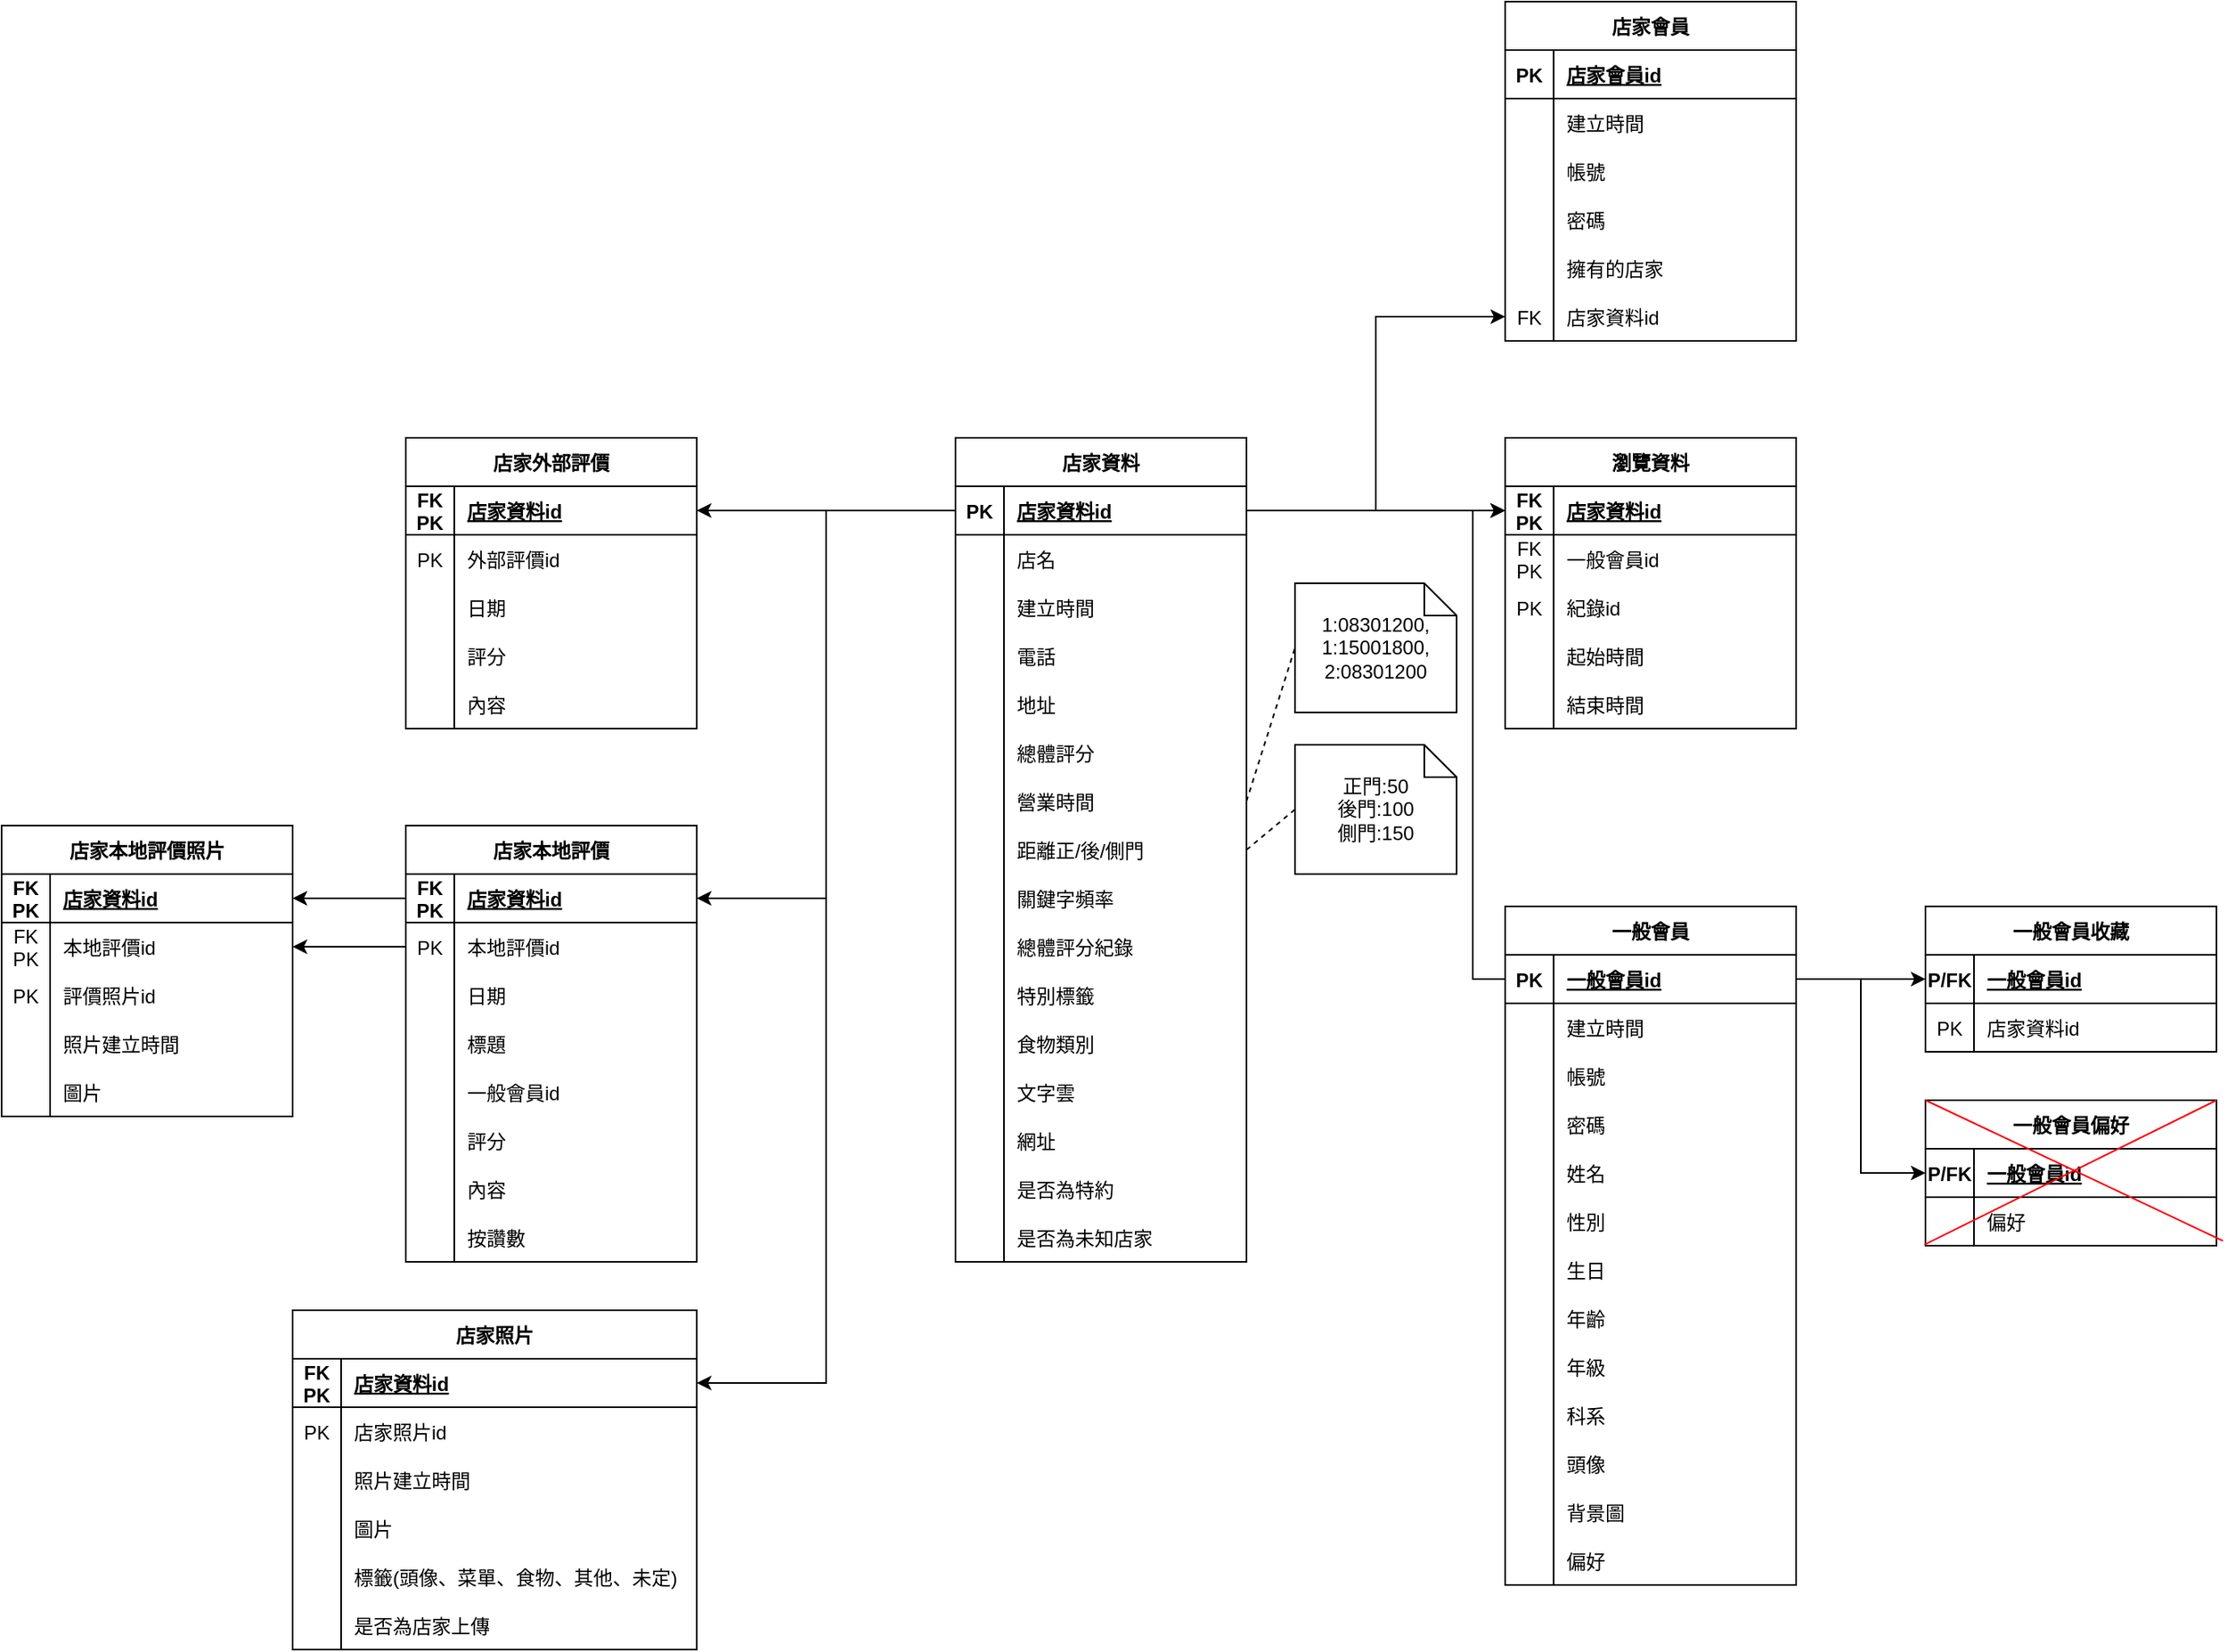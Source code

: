 <mxfile version="20.2.3" type="device"><diagram id="LOv_GDQ_2s_lYdF4IVSl" name="Page-1"><mxGraphModel dx="1887" dy="1064" grid="1" gridSize="10" guides="1" tooltips="1" connect="1" arrows="1" fold="1" page="1" pageScale="1" pageWidth="3300" pageHeight="4681" math="0" shadow="0"><root><mxCell id="0"/><mxCell id="1" parent="0"/><mxCell id="1CT2WIdhqMA5WhNkU8mq-1" value="店家資料" style="shape=table;startSize=30;container=1;collapsible=1;childLayout=tableLayout;fixedRows=1;rowLines=0;fontStyle=1;align=center;resizeLast=1;" parent="1" vertex="1"><mxGeometry x="990" y="300" width="180" height="510" as="geometry"><mxRectangle x="190" y="140" width="70" height="30" as="alternateBounds"/></mxGeometry></mxCell><mxCell id="1CT2WIdhqMA5WhNkU8mq-2" value="" style="shape=tableRow;horizontal=0;startSize=0;swimlaneHead=0;swimlaneBody=0;fillColor=none;collapsible=0;dropTarget=0;points=[[0,0.5],[1,0.5]];portConstraint=eastwest;top=0;left=0;right=0;bottom=1;" parent="1CT2WIdhqMA5WhNkU8mq-1" vertex="1"><mxGeometry y="30" width="180" height="30" as="geometry"/></mxCell><mxCell id="1CT2WIdhqMA5WhNkU8mq-3" value="PK" style="shape=partialRectangle;connectable=0;fillColor=none;top=0;left=0;bottom=0;right=0;fontStyle=1;overflow=hidden;" parent="1CT2WIdhqMA5WhNkU8mq-2" vertex="1"><mxGeometry width="30" height="30" as="geometry"><mxRectangle width="30" height="30" as="alternateBounds"/></mxGeometry></mxCell><mxCell id="1CT2WIdhqMA5WhNkU8mq-4" value="店家資料id" style="shape=partialRectangle;connectable=0;fillColor=none;top=0;left=0;bottom=0;right=0;align=left;spacingLeft=6;fontStyle=5;overflow=hidden;" parent="1CT2WIdhqMA5WhNkU8mq-2" vertex="1"><mxGeometry x="30" width="150" height="30" as="geometry"><mxRectangle width="150" height="30" as="alternateBounds"/></mxGeometry></mxCell><mxCell id="1CT2WIdhqMA5WhNkU8mq-5" value="" style="shape=tableRow;horizontal=0;startSize=0;swimlaneHead=0;swimlaneBody=0;fillColor=none;collapsible=0;dropTarget=0;points=[[0,0.5],[1,0.5]];portConstraint=eastwest;top=0;left=0;right=0;bottom=0;" parent="1CT2WIdhqMA5WhNkU8mq-1" vertex="1"><mxGeometry y="60" width="180" height="30" as="geometry"/></mxCell><mxCell id="1CT2WIdhqMA5WhNkU8mq-6" value="" style="shape=partialRectangle;connectable=0;fillColor=none;top=0;left=0;bottom=0;right=0;editable=1;overflow=hidden;" parent="1CT2WIdhqMA5WhNkU8mq-5" vertex="1"><mxGeometry width="30" height="30" as="geometry"><mxRectangle width="30" height="30" as="alternateBounds"/></mxGeometry></mxCell><mxCell id="1CT2WIdhqMA5WhNkU8mq-7" value="店名" style="shape=partialRectangle;connectable=0;fillColor=none;top=0;left=0;bottom=0;right=0;align=left;spacingLeft=6;overflow=hidden;" parent="1CT2WIdhqMA5WhNkU8mq-5" vertex="1"><mxGeometry x="30" width="150" height="30" as="geometry"><mxRectangle width="150" height="30" as="alternateBounds"/></mxGeometry></mxCell><mxCell id="1CT2WIdhqMA5WhNkU8mq-8" value="" style="shape=tableRow;horizontal=0;startSize=0;swimlaneHead=0;swimlaneBody=0;fillColor=none;collapsible=0;dropTarget=0;points=[[0,0.5],[1,0.5]];portConstraint=eastwest;top=0;left=0;right=0;bottom=0;" parent="1CT2WIdhqMA5WhNkU8mq-1" vertex="1"><mxGeometry y="90" width="180" height="30" as="geometry"/></mxCell><mxCell id="1CT2WIdhqMA5WhNkU8mq-9" value="" style="shape=partialRectangle;connectable=0;fillColor=none;top=0;left=0;bottom=0;right=0;editable=1;overflow=hidden;" parent="1CT2WIdhqMA5WhNkU8mq-8" vertex="1"><mxGeometry width="30" height="30" as="geometry"><mxRectangle width="30" height="30" as="alternateBounds"/></mxGeometry></mxCell><mxCell id="1CT2WIdhqMA5WhNkU8mq-10" value="建立時間" style="shape=partialRectangle;connectable=0;fillColor=none;top=0;left=0;bottom=0;right=0;align=left;spacingLeft=6;overflow=hidden;" parent="1CT2WIdhqMA5WhNkU8mq-8" vertex="1"><mxGeometry x="30" width="150" height="30" as="geometry"><mxRectangle width="150" height="30" as="alternateBounds"/></mxGeometry></mxCell><mxCell id="1CT2WIdhqMA5WhNkU8mq-11" value="" style="shape=tableRow;horizontal=0;startSize=0;swimlaneHead=0;swimlaneBody=0;fillColor=none;collapsible=0;dropTarget=0;points=[[0,0.5],[1,0.5]];portConstraint=eastwest;top=0;left=0;right=0;bottom=0;" parent="1CT2WIdhqMA5WhNkU8mq-1" vertex="1"><mxGeometry y="120" width="180" height="30" as="geometry"/></mxCell><mxCell id="1CT2WIdhqMA5WhNkU8mq-12" value="" style="shape=partialRectangle;connectable=0;fillColor=none;top=0;left=0;bottom=0;right=0;editable=1;overflow=hidden;" parent="1CT2WIdhqMA5WhNkU8mq-11" vertex="1"><mxGeometry width="30" height="30" as="geometry"><mxRectangle width="30" height="30" as="alternateBounds"/></mxGeometry></mxCell><mxCell id="1CT2WIdhqMA5WhNkU8mq-13" value="電話" style="shape=partialRectangle;connectable=0;fillColor=none;top=0;left=0;bottom=0;right=0;align=left;spacingLeft=6;overflow=hidden;" parent="1CT2WIdhqMA5WhNkU8mq-11" vertex="1"><mxGeometry x="30" width="150" height="30" as="geometry"><mxRectangle width="150" height="30" as="alternateBounds"/></mxGeometry></mxCell><mxCell id="1CT2WIdhqMA5WhNkU8mq-18" value="" style="shape=tableRow;horizontal=0;startSize=0;swimlaneHead=0;swimlaneBody=0;fillColor=none;collapsible=0;dropTarget=0;points=[[0,0.5],[1,0.5]];portConstraint=eastwest;top=0;left=0;right=0;bottom=0;" parent="1CT2WIdhqMA5WhNkU8mq-1" vertex="1"><mxGeometry y="150" width="180" height="30" as="geometry"/></mxCell><mxCell id="1CT2WIdhqMA5WhNkU8mq-19" value="" style="shape=partialRectangle;connectable=0;fillColor=none;top=0;left=0;bottom=0;right=0;editable=1;overflow=hidden;" parent="1CT2WIdhqMA5WhNkU8mq-18" vertex="1"><mxGeometry width="30" height="30" as="geometry"><mxRectangle width="30" height="30" as="alternateBounds"/></mxGeometry></mxCell><mxCell id="1CT2WIdhqMA5WhNkU8mq-20" value="地址" style="shape=partialRectangle;connectable=0;fillColor=none;top=0;left=0;bottom=0;right=0;align=left;spacingLeft=6;overflow=hidden;" parent="1CT2WIdhqMA5WhNkU8mq-18" vertex="1"><mxGeometry x="30" width="150" height="30" as="geometry"><mxRectangle width="150" height="30" as="alternateBounds"/></mxGeometry></mxCell><mxCell id="1CT2WIdhqMA5WhNkU8mq-29" value="" style="shape=tableRow;horizontal=0;startSize=0;swimlaneHead=0;swimlaneBody=0;fillColor=none;collapsible=0;dropTarget=0;points=[[0,0.5],[1,0.5]];portConstraint=eastwest;top=0;left=0;right=0;bottom=0;" parent="1CT2WIdhqMA5WhNkU8mq-1" vertex="1"><mxGeometry y="180" width="180" height="30" as="geometry"/></mxCell><mxCell id="1CT2WIdhqMA5WhNkU8mq-30" value="" style="shape=partialRectangle;connectable=0;fillColor=none;top=0;left=0;bottom=0;right=0;editable=1;overflow=hidden;" parent="1CT2WIdhqMA5WhNkU8mq-29" vertex="1"><mxGeometry width="30" height="30" as="geometry"><mxRectangle width="30" height="30" as="alternateBounds"/></mxGeometry></mxCell><mxCell id="1CT2WIdhqMA5WhNkU8mq-31" value="總體評分" style="shape=partialRectangle;connectable=0;fillColor=none;top=0;left=0;bottom=0;right=0;align=left;spacingLeft=6;overflow=hidden;" parent="1CT2WIdhqMA5WhNkU8mq-29" vertex="1"><mxGeometry x="30" width="150" height="30" as="geometry"><mxRectangle width="150" height="30" as="alternateBounds"/></mxGeometry></mxCell><mxCell id="1CT2WIdhqMA5WhNkU8mq-35" value="" style="shape=tableRow;horizontal=0;startSize=0;swimlaneHead=0;swimlaneBody=0;fillColor=none;collapsible=0;dropTarget=0;points=[[0,0.5],[1,0.5]];portConstraint=eastwest;top=0;left=0;right=0;bottom=0;" parent="1CT2WIdhqMA5WhNkU8mq-1" vertex="1"><mxGeometry y="210" width="180" height="30" as="geometry"/></mxCell><mxCell id="1CT2WIdhqMA5WhNkU8mq-36" value="" style="shape=partialRectangle;connectable=0;fillColor=none;top=0;left=0;bottom=0;right=0;editable=1;overflow=hidden;" parent="1CT2WIdhqMA5WhNkU8mq-35" vertex="1"><mxGeometry width="30" height="30" as="geometry"><mxRectangle width="30" height="30" as="alternateBounds"/></mxGeometry></mxCell><mxCell id="1CT2WIdhqMA5WhNkU8mq-37" value="營業時間" style="shape=partialRectangle;connectable=0;fillColor=none;top=0;left=0;bottom=0;right=0;align=left;spacingLeft=6;overflow=hidden;" parent="1CT2WIdhqMA5WhNkU8mq-35" vertex="1"><mxGeometry x="30" width="150" height="30" as="geometry"><mxRectangle width="150" height="30" as="alternateBounds"/></mxGeometry></mxCell><mxCell id="1CT2WIdhqMA5WhNkU8mq-66" value="" style="shape=tableRow;horizontal=0;startSize=0;swimlaneHead=0;swimlaneBody=0;fillColor=none;collapsible=0;dropTarget=0;points=[[0,0.5],[1,0.5]];portConstraint=eastwest;top=0;left=0;right=0;bottom=0;" parent="1CT2WIdhqMA5WhNkU8mq-1" vertex="1"><mxGeometry y="240" width="180" height="30" as="geometry"/></mxCell><mxCell id="1CT2WIdhqMA5WhNkU8mq-67" value="" style="shape=partialRectangle;connectable=0;fillColor=none;top=0;left=0;bottom=0;right=0;editable=1;overflow=hidden;" parent="1CT2WIdhqMA5WhNkU8mq-66" vertex="1"><mxGeometry width="30" height="30" as="geometry"><mxRectangle width="30" height="30" as="alternateBounds"/></mxGeometry></mxCell><mxCell id="1CT2WIdhqMA5WhNkU8mq-68" value="距離正/後/側門" style="shape=partialRectangle;connectable=0;fillColor=none;top=0;left=0;bottom=0;right=0;align=left;spacingLeft=6;overflow=hidden;" parent="1CT2WIdhqMA5WhNkU8mq-66" vertex="1"><mxGeometry x="30" width="150" height="30" as="geometry"><mxRectangle width="150" height="30" as="alternateBounds"/></mxGeometry></mxCell><mxCell id="pcLqz5Joh0pDzXa-4ZIA-1" value="" style="shape=tableRow;horizontal=0;startSize=0;swimlaneHead=0;swimlaneBody=0;fillColor=none;collapsible=0;dropTarget=0;points=[[0,0.5],[1,0.5]];portConstraint=eastwest;top=0;left=0;right=0;bottom=0;" parent="1CT2WIdhqMA5WhNkU8mq-1" vertex="1"><mxGeometry y="270" width="180" height="30" as="geometry"/></mxCell><mxCell id="pcLqz5Joh0pDzXa-4ZIA-2" value="" style="shape=partialRectangle;connectable=0;fillColor=none;top=0;left=0;bottom=0;right=0;editable=1;overflow=hidden;" parent="pcLqz5Joh0pDzXa-4ZIA-1" vertex="1"><mxGeometry width="30" height="30" as="geometry"><mxRectangle width="30" height="30" as="alternateBounds"/></mxGeometry></mxCell><mxCell id="pcLqz5Joh0pDzXa-4ZIA-3" value="關鍵字頻率" style="shape=partialRectangle;connectable=0;fillColor=none;top=0;left=0;bottom=0;right=0;align=left;spacingLeft=6;overflow=hidden;" parent="pcLqz5Joh0pDzXa-4ZIA-1" vertex="1"><mxGeometry x="30" width="150" height="30" as="geometry"><mxRectangle width="150" height="30" as="alternateBounds"/></mxGeometry></mxCell><mxCell id="pcLqz5Joh0pDzXa-4ZIA-4" value="" style="shape=tableRow;horizontal=0;startSize=0;swimlaneHead=0;swimlaneBody=0;fillColor=none;collapsible=0;dropTarget=0;points=[[0,0.5],[1,0.5]];portConstraint=eastwest;top=0;left=0;right=0;bottom=0;" parent="1CT2WIdhqMA5WhNkU8mq-1" vertex="1"><mxGeometry y="300" width="180" height="30" as="geometry"/></mxCell><mxCell id="pcLqz5Joh0pDzXa-4ZIA-5" value="" style="shape=partialRectangle;connectable=0;fillColor=none;top=0;left=0;bottom=0;right=0;editable=1;overflow=hidden;" parent="pcLqz5Joh0pDzXa-4ZIA-4" vertex="1"><mxGeometry width="30" height="30" as="geometry"><mxRectangle width="30" height="30" as="alternateBounds"/></mxGeometry></mxCell><mxCell id="pcLqz5Joh0pDzXa-4ZIA-6" value="總體評分紀錄" style="shape=partialRectangle;connectable=0;fillColor=none;top=0;left=0;bottom=0;right=0;align=left;spacingLeft=6;overflow=hidden;" parent="pcLqz5Joh0pDzXa-4ZIA-4" vertex="1"><mxGeometry x="30" width="150" height="30" as="geometry"><mxRectangle width="150" height="30" as="alternateBounds"/></mxGeometry></mxCell><mxCell id="1CT2WIdhqMA5WhNkU8mq-81" value="" style="shape=tableRow;horizontal=0;startSize=0;swimlaneHead=0;swimlaneBody=0;fillColor=none;collapsible=0;dropTarget=0;points=[[0,0.5],[1,0.5]];portConstraint=eastwest;top=0;left=0;right=0;bottom=0;" parent="1CT2WIdhqMA5WhNkU8mq-1" vertex="1"><mxGeometry y="330" width="180" height="30" as="geometry"/></mxCell><mxCell id="1CT2WIdhqMA5WhNkU8mq-82" value="" style="shape=partialRectangle;connectable=0;fillColor=none;top=0;left=0;bottom=0;right=0;editable=1;overflow=hidden;" parent="1CT2WIdhqMA5WhNkU8mq-81" vertex="1"><mxGeometry width="30" height="30" as="geometry"><mxRectangle width="30" height="30" as="alternateBounds"/></mxGeometry></mxCell><mxCell id="1CT2WIdhqMA5WhNkU8mq-83" value="特別標籤" style="shape=partialRectangle;connectable=0;fillColor=none;top=0;left=0;bottom=0;right=0;align=left;spacingLeft=6;overflow=hidden;" parent="1CT2WIdhqMA5WhNkU8mq-81" vertex="1"><mxGeometry x="30" width="150" height="30" as="geometry"><mxRectangle width="150" height="30" as="alternateBounds"/></mxGeometry></mxCell><mxCell id="wLXiVnbO5JeLi5ywBARK-1" value="" style="shape=tableRow;horizontal=0;startSize=0;swimlaneHead=0;swimlaneBody=0;fillColor=none;collapsible=0;dropTarget=0;points=[[0,0.5],[1,0.5]];portConstraint=eastwest;top=0;left=0;right=0;bottom=0;" parent="1CT2WIdhqMA5WhNkU8mq-1" vertex="1"><mxGeometry y="360" width="180" height="30" as="geometry"/></mxCell><mxCell id="wLXiVnbO5JeLi5ywBARK-2" value="" style="shape=partialRectangle;connectable=0;fillColor=none;top=0;left=0;bottom=0;right=0;editable=1;overflow=hidden;" parent="wLXiVnbO5JeLi5ywBARK-1" vertex="1"><mxGeometry width="30" height="30" as="geometry"><mxRectangle width="30" height="30" as="alternateBounds"/></mxGeometry></mxCell><mxCell id="wLXiVnbO5JeLi5ywBARK-3" value="食物類別" style="shape=partialRectangle;connectable=0;fillColor=none;top=0;left=0;bottom=0;right=0;align=left;spacingLeft=6;overflow=hidden;" parent="wLXiVnbO5JeLi5ywBARK-1" vertex="1"><mxGeometry x="30" width="150" height="30" as="geometry"><mxRectangle width="150" height="30" as="alternateBounds"/></mxGeometry></mxCell><mxCell id="1CT2WIdhqMA5WhNkU8mq-84" value="" style="shape=tableRow;horizontal=0;startSize=0;swimlaneHead=0;swimlaneBody=0;fillColor=none;collapsible=0;dropTarget=0;points=[[0,0.5],[1,0.5]];portConstraint=eastwest;top=0;left=0;right=0;bottom=0;" parent="1CT2WIdhqMA5WhNkU8mq-1" vertex="1"><mxGeometry y="390" width="180" height="30" as="geometry"/></mxCell><mxCell id="1CT2WIdhqMA5WhNkU8mq-85" value="" style="shape=partialRectangle;connectable=0;fillColor=none;top=0;left=0;bottom=0;right=0;editable=1;overflow=hidden;" parent="1CT2WIdhqMA5WhNkU8mq-84" vertex="1"><mxGeometry width="30" height="30" as="geometry"><mxRectangle width="30" height="30" as="alternateBounds"/></mxGeometry></mxCell><mxCell id="1CT2WIdhqMA5WhNkU8mq-86" value="文字雲" style="shape=partialRectangle;connectable=0;fillColor=none;top=0;left=0;bottom=0;right=0;align=left;spacingLeft=6;overflow=hidden;" parent="1CT2WIdhqMA5WhNkU8mq-84" vertex="1"><mxGeometry x="30" width="150" height="30" as="geometry"><mxRectangle width="150" height="30" as="alternateBounds"/></mxGeometry></mxCell><mxCell id="1CT2WIdhqMA5WhNkU8mq-87" value="" style="shape=tableRow;horizontal=0;startSize=0;swimlaneHead=0;swimlaneBody=0;fillColor=none;collapsible=0;dropTarget=0;points=[[0,0.5],[1,0.5]];portConstraint=eastwest;top=0;left=0;right=0;bottom=0;" parent="1CT2WIdhqMA5WhNkU8mq-1" vertex="1"><mxGeometry y="420" width="180" height="30" as="geometry"/></mxCell><mxCell id="1CT2WIdhqMA5WhNkU8mq-88" value="" style="shape=partialRectangle;connectable=0;fillColor=none;top=0;left=0;bottom=0;right=0;editable=1;overflow=hidden;" parent="1CT2WIdhqMA5WhNkU8mq-87" vertex="1"><mxGeometry width="30" height="30" as="geometry"><mxRectangle width="30" height="30" as="alternateBounds"/></mxGeometry></mxCell><mxCell id="1CT2WIdhqMA5WhNkU8mq-89" value="網址" style="shape=partialRectangle;connectable=0;fillColor=none;top=0;left=0;bottom=0;right=0;align=left;spacingLeft=6;overflow=hidden;" parent="1CT2WIdhqMA5WhNkU8mq-87" vertex="1"><mxGeometry x="30" width="150" height="30" as="geometry"><mxRectangle width="150" height="30" as="alternateBounds"/></mxGeometry></mxCell><mxCell id="1CT2WIdhqMA5WhNkU8mq-90" value="" style="shape=tableRow;horizontal=0;startSize=0;swimlaneHead=0;swimlaneBody=0;fillColor=none;collapsible=0;dropTarget=0;points=[[0,0.5],[1,0.5]];portConstraint=eastwest;top=0;left=0;right=0;bottom=0;" parent="1CT2WIdhqMA5WhNkU8mq-1" vertex="1"><mxGeometry y="450" width="180" height="30" as="geometry"/></mxCell><mxCell id="1CT2WIdhqMA5WhNkU8mq-91" value="" style="shape=partialRectangle;connectable=0;fillColor=none;top=0;left=0;bottom=0;right=0;editable=1;overflow=hidden;" parent="1CT2WIdhqMA5WhNkU8mq-90" vertex="1"><mxGeometry width="30" height="30" as="geometry"><mxRectangle width="30" height="30" as="alternateBounds"/></mxGeometry></mxCell><mxCell id="1CT2WIdhqMA5WhNkU8mq-92" value="是否為特約" style="shape=partialRectangle;connectable=0;fillColor=none;top=0;left=0;bottom=0;right=0;align=left;spacingLeft=6;overflow=hidden;" parent="1CT2WIdhqMA5WhNkU8mq-90" vertex="1"><mxGeometry x="30" width="150" height="30" as="geometry"><mxRectangle width="150" height="30" as="alternateBounds"/></mxGeometry></mxCell><mxCell id="3LQ8Bdd6sYQnvX9mm28m-29" value="" style="shape=tableRow;horizontal=0;startSize=0;swimlaneHead=0;swimlaneBody=0;fillColor=none;collapsible=0;dropTarget=0;points=[[0,0.5],[1,0.5]];portConstraint=eastwest;top=0;left=0;right=0;bottom=0;" parent="1CT2WIdhqMA5WhNkU8mq-1" vertex="1"><mxGeometry y="480" width="180" height="30" as="geometry"/></mxCell><mxCell id="3LQ8Bdd6sYQnvX9mm28m-30" value="" style="shape=partialRectangle;connectable=0;fillColor=none;top=0;left=0;bottom=0;right=0;editable=1;overflow=hidden;" parent="3LQ8Bdd6sYQnvX9mm28m-29" vertex="1"><mxGeometry width="30" height="30" as="geometry"><mxRectangle width="30" height="30" as="alternateBounds"/></mxGeometry></mxCell><mxCell id="3LQ8Bdd6sYQnvX9mm28m-31" value="是否為未知店家" style="shape=partialRectangle;connectable=0;fillColor=none;top=0;left=0;bottom=0;right=0;align=left;spacingLeft=6;overflow=hidden;" parent="3LQ8Bdd6sYQnvX9mm28m-29" vertex="1"><mxGeometry x="30" width="150" height="30" as="geometry"><mxRectangle width="150" height="30" as="alternateBounds"/></mxGeometry></mxCell><mxCell id="1CT2WIdhqMA5WhNkU8mq-114" value="一般會員" style="shape=table;startSize=30;container=1;collapsible=1;childLayout=tableLayout;fixedRows=1;rowLines=0;fontStyle=1;align=center;resizeLast=1;" parent="1" vertex="1"><mxGeometry x="1330" y="590" width="180" height="420" as="geometry"><mxRectangle x="190" y="140" width="70" height="30" as="alternateBounds"/></mxGeometry></mxCell><mxCell id="1CT2WIdhqMA5WhNkU8mq-115" value="" style="shape=tableRow;horizontal=0;startSize=0;swimlaneHead=0;swimlaneBody=0;fillColor=none;collapsible=0;dropTarget=0;points=[[0,0.5],[1,0.5]];portConstraint=eastwest;top=0;left=0;right=0;bottom=1;" parent="1CT2WIdhqMA5WhNkU8mq-114" vertex="1"><mxGeometry y="30" width="180" height="30" as="geometry"/></mxCell><mxCell id="1CT2WIdhqMA5WhNkU8mq-116" value="PK" style="shape=partialRectangle;connectable=0;fillColor=none;top=0;left=0;bottom=0;right=0;fontStyle=1;overflow=hidden;" parent="1CT2WIdhqMA5WhNkU8mq-115" vertex="1"><mxGeometry width="30" height="30" as="geometry"><mxRectangle width="30" height="30" as="alternateBounds"/></mxGeometry></mxCell><mxCell id="1CT2WIdhqMA5WhNkU8mq-117" value="一般會員id" style="shape=partialRectangle;connectable=0;fillColor=none;top=0;left=0;bottom=0;right=0;align=left;spacingLeft=6;fontStyle=5;overflow=hidden;" parent="1CT2WIdhqMA5WhNkU8mq-115" vertex="1"><mxGeometry x="30" width="150" height="30" as="geometry"><mxRectangle width="150" height="30" as="alternateBounds"/></mxGeometry></mxCell><mxCell id="1CT2WIdhqMA5WhNkU8mq-121" value="" style="shape=tableRow;horizontal=0;startSize=0;swimlaneHead=0;swimlaneBody=0;fillColor=none;collapsible=0;dropTarget=0;points=[[0,0.5],[1,0.5]];portConstraint=eastwest;top=0;left=0;right=0;bottom=0;" parent="1CT2WIdhqMA5WhNkU8mq-114" vertex="1"><mxGeometry y="60" width="180" height="30" as="geometry"/></mxCell><mxCell id="1CT2WIdhqMA5WhNkU8mq-122" value="" style="shape=partialRectangle;connectable=0;fillColor=none;top=0;left=0;bottom=0;right=0;editable=1;overflow=hidden;" parent="1CT2WIdhqMA5WhNkU8mq-121" vertex="1"><mxGeometry width="30" height="30" as="geometry"><mxRectangle width="30" height="30" as="alternateBounds"/></mxGeometry></mxCell><mxCell id="1CT2WIdhqMA5WhNkU8mq-123" value="建立時間" style="shape=partialRectangle;connectable=0;fillColor=none;top=0;left=0;bottom=0;right=0;align=left;spacingLeft=6;overflow=hidden;" parent="1CT2WIdhqMA5WhNkU8mq-121" vertex="1"><mxGeometry x="30" width="150" height="30" as="geometry"><mxRectangle width="150" height="30" as="alternateBounds"/></mxGeometry></mxCell><mxCell id="1CT2WIdhqMA5WhNkU8mq-118" value="" style="shape=tableRow;horizontal=0;startSize=0;swimlaneHead=0;swimlaneBody=0;fillColor=none;collapsible=0;dropTarget=0;points=[[0,0.5],[1,0.5]];portConstraint=eastwest;top=0;left=0;right=0;bottom=0;" parent="1CT2WIdhqMA5WhNkU8mq-114" vertex="1"><mxGeometry y="90" width="180" height="30" as="geometry"/></mxCell><mxCell id="1CT2WIdhqMA5WhNkU8mq-119" value="" style="shape=partialRectangle;connectable=0;fillColor=none;top=0;left=0;bottom=0;right=0;editable=1;overflow=hidden;" parent="1CT2WIdhqMA5WhNkU8mq-118" vertex="1"><mxGeometry width="30" height="30" as="geometry"><mxRectangle width="30" height="30" as="alternateBounds"/></mxGeometry></mxCell><mxCell id="1CT2WIdhqMA5WhNkU8mq-120" value="帳號" style="shape=partialRectangle;connectable=0;fillColor=none;top=0;left=0;bottom=0;right=0;align=left;spacingLeft=6;overflow=hidden;" parent="1CT2WIdhqMA5WhNkU8mq-118" vertex="1"><mxGeometry x="30" width="150" height="30" as="geometry"><mxRectangle width="150" height="30" as="alternateBounds"/></mxGeometry></mxCell><mxCell id="1CT2WIdhqMA5WhNkU8mq-124" value="" style="shape=tableRow;horizontal=0;startSize=0;swimlaneHead=0;swimlaneBody=0;fillColor=none;collapsible=0;dropTarget=0;points=[[0,0.5],[1,0.5]];portConstraint=eastwest;top=0;left=0;right=0;bottom=0;" parent="1CT2WIdhqMA5WhNkU8mq-114" vertex="1"><mxGeometry y="120" width="180" height="30" as="geometry"/></mxCell><mxCell id="1CT2WIdhqMA5WhNkU8mq-125" value="" style="shape=partialRectangle;connectable=0;fillColor=none;top=0;left=0;bottom=0;right=0;editable=1;overflow=hidden;" parent="1CT2WIdhqMA5WhNkU8mq-124" vertex="1"><mxGeometry width="30" height="30" as="geometry"><mxRectangle width="30" height="30" as="alternateBounds"/></mxGeometry></mxCell><mxCell id="1CT2WIdhqMA5WhNkU8mq-126" value="密碼" style="shape=partialRectangle;connectable=0;fillColor=none;top=0;left=0;bottom=0;right=0;align=left;spacingLeft=6;overflow=hidden;" parent="1CT2WIdhqMA5WhNkU8mq-124" vertex="1"><mxGeometry x="30" width="150" height="30" as="geometry"><mxRectangle width="150" height="30" as="alternateBounds"/></mxGeometry></mxCell><mxCell id="Wtcis3sOVZt0nIcminaA-10" value="" style="shape=tableRow;horizontal=0;startSize=0;swimlaneHead=0;swimlaneBody=0;fillColor=none;collapsible=0;dropTarget=0;points=[[0,0.5],[1,0.5]];portConstraint=eastwest;top=0;left=0;right=0;bottom=0;" parent="1CT2WIdhqMA5WhNkU8mq-114" vertex="1"><mxGeometry y="150" width="180" height="30" as="geometry"/></mxCell><mxCell id="Wtcis3sOVZt0nIcminaA-11" value="" style="shape=partialRectangle;connectable=0;fillColor=none;top=0;left=0;bottom=0;right=0;editable=1;overflow=hidden;" parent="Wtcis3sOVZt0nIcminaA-10" vertex="1"><mxGeometry width="30" height="30" as="geometry"><mxRectangle width="30" height="30" as="alternateBounds"/></mxGeometry></mxCell><mxCell id="Wtcis3sOVZt0nIcminaA-12" value="姓名" style="shape=partialRectangle;connectable=0;fillColor=none;top=0;left=0;bottom=0;right=0;align=left;spacingLeft=6;overflow=hidden;" parent="Wtcis3sOVZt0nIcminaA-10" vertex="1"><mxGeometry x="30" width="150" height="30" as="geometry"><mxRectangle width="150" height="30" as="alternateBounds"/></mxGeometry></mxCell><mxCell id="1CT2WIdhqMA5WhNkU8mq-127" value="" style="shape=tableRow;horizontal=0;startSize=0;swimlaneHead=0;swimlaneBody=0;fillColor=none;collapsible=0;dropTarget=0;points=[[0,0.5],[1,0.5]];portConstraint=eastwest;top=0;left=0;right=0;bottom=0;" parent="1CT2WIdhqMA5WhNkU8mq-114" vertex="1"><mxGeometry y="180" width="180" height="30" as="geometry"/></mxCell><mxCell id="1CT2WIdhqMA5WhNkU8mq-128" value="" style="shape=partialRectangle;connectable=0;fillColor=none;top=0;left=0;bottom=0;right=0;editable=1;overflow=hidden;" parent="1CT2WIdhqMA5WhNkU8mq-127" vertex="1"><mxGeometry width="30" height="30" as="geometry"><mxRectangle width="30" height="30" as="alternateBounds"/></mxGeometry></mxCell><mxCell id="1CT2WIdhqMA5WhNkU8mq-129" value="性別" style="shape=partialRectangle;connectable=0;fillColor=none;top=0;left=0;bottom=0;right=0;align=left;spacingLeft=6;overflow=hidden;" parent="1CT2WIdhqMA5WhNkU8mq-127" vertex="1"><mxGeometry x="30" width="150" height="30" as="geometry"><mxRectangle width="150" height="30" as="alternateBounds"/></mxGeometry></mxCell><mxCell id="1CT2WIdhqMA5WhNkU8mq-130" value="" style="shape=tableRow;horizontal=0;startSize=0;swimlaneHead=0;swimlaneBody=0;fillColor=none;collapsible=0;dropTarget=0;points=[[0,0.5],[1,0.5]];portConstraint=eastwest;top=0;left=0;right=0;bottom=0;" parent="1CT2WIdhqMA5WhNkU8mq-114" vertex="1"><mxGeometry y="210" width="180" height="30" as="geometry"/></mxCell><mxCell id="1CT2WIdhqMA5WhNkU8mq-131" value="" style="shape=partialRectangle;connectable=0;fillColor=none;top=0;left=0;bottom=0;right=0;editable=1;overflow=hidden;" parent="1CT2WIdhqMA5WhNkU8mq-130" vertex="1"><mxGeometry width="30" height="30" as="geometry"><mxRectangle width="30" height="30" as="alternateBounds"/></mxGeometry></mxCell><mxCell id="1CT2WIdhqMA5WhNkU8mq-132" value="生日" style="shape=partialRectangle;connectable=0;fillColor=none;top=0;left=0;bottom=0;right=0;align=left;spacingLeft=6;overflow=hidden;" parent="1CT2WIdhqMA5WhNkU8mq-130" vertex="1"><mxGeometry x="30" width="150" height="30" as="geometry"><mxRectangle width="150" height="30" as="alternateBounds"/></mxGeometry></mxCell><mxCell id="1CT2WIdhqMA5WhNkU8mq-326" value="" style="shape=tableRow;horizontal=0;startSize=0;swimlaneHead=0;swimlaneBody=0;fillColor=none;collapsible=0;dropTarget=0;points=[[0,0.5],[1,0.5]];portConstraint=eastwest;top=0;left=0;right=0;bottom=0;" parent="1CT2WIdhqMA5WhNkU8mq-114" vertex="1"><mxGeometry y="240" width="180" height="30" as="geometry"/></mxCell><mxCell id="1CT2WIdhqMA5WhNkU8mq-327" value="" style="shape=partialRectangle;connectable=0;fillColor=none;top=0;left=0;bottom=0;right=0;editable=1;overflow=hidden;" parent="1CT2WIdhqMA5WhNkU8mq-326" vertex="1"><mxGeometry width="30" height="30" as="geometry"><mxRectangle width="30" height="30" as="alternateBounds"/></mxGeometry></mxCell><mxCell id="1CT2WIdhqMA5WhNkU8mq-328" value="年齡" style="shape=partialRectangle;connectable=0;fillColor=none;top=0;left=0;bottom=0;right=0;align=left;spacingLeft=6;overflow=hidden;" parent="1CT2WIdhqMA5WhNkU8mq-326" vertex="1"><mxGeometry x="30" width="150" height="30" as="geometry"><mxRectangle width="150" height="30" as="alternateBounds"/></mxGeometry></mxCell><mxCell id="1CT2WIdhqMA5WhNkU8mq-133" value="" style="shape=tableRow;horizontal=0;startSize=0;swimlaneHead=0;swimlaneBody=0;fillColor=none;collapsible=0;dropTarget=0;points=[[0,0.5],[1,0.5]];portConstraint=eastwest;top=0;left=0;right=0;bottom=0;" parent="1CT2WIdhqMA5WhNkU8mq-114" vertex="1"><mxGeometry y="270" width="180" height="30" as="geometry"/></mxCell><mxCell id="1CT2WIdhqMA5WhNkU8mq-134" value="" style="shape=partialRectangle;connectable=0;fillColor=none;top=0;left=0;bottom=0;right=0;editable=1;overflow=hidden;" parent="1CT2WIdhqMA5WhNkU8mq-133" vertex="1"><mxGeometry width="30" height="30" as="geometry"><mxRectangle width="30" height="30" as="alternateBounds"/></mxGeometry></mxCell><mxCell id="1CT2WIdhqMA5WhNkU8mq-135" value="年級" style="shape=partialRectangle;connectable=0;fillColor=none;top=0;left=0;bottom=0;right=0;align=left;spacingLeft=6;overflow=hidden;" parent="1CT2WIdhqMA5WhNkU8mq-133" vertex="1"><mxGeometry x="30" width="150" height="30" as="geometry"><mxRectangle width="150" height="30" as="alternateBounds"/></mxGeometry></mxCell><mxCell id="1CT2WIdhqMA5WhNkU8mq-136" value="" style="shape=tableRow;horizontal=0;startSize=0;swimlaneHead=0;swimlaneBody=0;fillColor=none;collapsible=0;dropTarget=0;points=[[0,0.5],[1,0.5]];portConstraint=eastwest;top=0;left=0;right=0;bottom=0;" parent="1CT2WIdhqMA5WhNkU8mq-114" vertex="1"><mxGeometry y="300" width="180" height="30" as="geometry"/></mxCell><mxCell id="1CT2WIdhqMA5WhNkU8mq-137" value="" style="shape=partialRectangle;connectable=0;fillColor=none;top=0;left=0;bottom=0;right=0;editable=1;overflow=hidden;" parent="1CT2WIdhqMA5WhNkU8mq-136" vertex="1"><mxGeometry width="30" height="30" as="geometry"><mxRectangle width="30" height="30" as="alternateBounds"/></mxGeometry></mxCell><mxCell id="1CT2WIdhqMA5WhNkU8mq-138" value="科系" style="shape=partialRectangle;connectable=0;fillColor=none;top=0;left=0;bottom=0;right=0;align=left;spacingLeft=6;overflow=hidden;" parent="1CT2WIdhqMA5WhNkU8mq-136" vertex="1"><mxGeometry x="30" width="150" height="30" as="geometry"><mxRectangle width="150" height="30" as="alternateBounds"/></mxGeometry></mxCell><mxCell id="1CT2WIdhqMA5WhNkU8mq-139" value="" style="shape=tableRow;horizontal=0;startSize=0;swimlaneHead=0;swimlaneBody=0;fillColor=none;collapsible=0;dropTarget=0;points=[[0,0.5],[1,0.5]];portConstraint=eastwest;top=0;left=0;right=0;bottom=0;" parent="1CT2WIdhqMA5WhNkU8mq-114" vertex="1"><mxGeometry y="330" width="180" height="30" as="geometry"/></mxCell><mxCell id="1CT2WIdhqMA5WhNkU8mq-140" value="" style="shape=partialRectangle;connectable=0;fillColor=none;top=0;left=0;bottom=0;right=0;editable=1;overflow=hidden;" parent="1CT2WIdhqMA5WhNkU8mq-139" vertex="1"><mxGeometry width="30" height="30" as="geometry"><mxRectangle width="30" height="30" as="alternateBounds"/></mxGeometry></mxCell><mxCell id="1CT2WIdhqMA5WhNkU8mq-141" value="頭像" style="shape=partialRectangle;connectable=0;fillColor=none;top=0;left=0;bottom=0;right=0;align=left;spacingLeft=6;overflow=hidden;" parent="1CT2WIdhqMA5WhNkU8mq-139" vertex="1"><mxGeometry x="30" width="150" height="30" as="geometry"><mxRectangle width="150" height="30" as="alternateBounds"/></mxGeometry></mxCell><mxCell id="1CT2WIdhqMA5WhNkU8mq-142" value="" style="shape=tableRow;horizontal=0;startSize=0;swimlaneHead=0;swimlaneBody=0;fillColor=none;collapsible=0;dropTarget=0;points=[[0,0.5],[1,0.5]];portConstraint=eastwest;top=0;left=0;right=0;bottom=0;" parent="1CT2WIdhqMA5WhNkU8mq-114" vertex="1"><mxGeometry y="360" width="180" height="30" as="geometry"/></mxCell><mxCell id="1CT2WIdhqMA5WhNkU8mq-143" value="" style="shape=partialRectangle;connectable=0;fillColor=none;top=0;left=0;bottom=0;right=0;editable=1;overflow=hidden;" parent="1CT2WIdhqMA5WhNkU8mq-142" vertex="1"><mxGeometry width="30" height="30" as="geometry"><mxRectangle width="30" height="30" as="alternateBounds"/></mxGeometry></mxCell><mxCell id="1CT2WIdhqMA5WhNkU8mq-144" value="背景圖" style="shape=partialRectangle;connectable=0;fillColor=none;top=0;left=0;bottom=0;right=0;align=left;spacingLeft=6;overflow=hidden;" parent="1CT2WIdhqMA5WhNkU8mq-142" vertex="1"><mxGeometry x="30" width="150" height="30" as="geometry"><mxRectangle width="150" height="30" as="alternateBounds"/></mxGeometry></mxCell><mxCell id="tmT1gpeHW_s30baj3ypR-39" value="" style="shape=tableRow;horizontal=0;startSize=0;swimlaneHead=0;swimlaneBody=0;fillColor=none;collapsible=0;dropTarget=0;points=[[0,0.5],[1,0.5]];portConstraint=eastwest;top=0;left=0;right=0;bottom=0;" vertex="1" parent="1CT2WIdhqMA5WhNkU8mq-114"><mxGeometry y="390" width="180" height="30" as="geometry"/></mxCell><mxCell id="tmT1gpeHW_s30baj3ypR-40" value="" style="shape=partialRectangle;connectable=0;fillColor=none;top=0;left=0;bottom=0;right=0;editable=1;overflow=hidden;" vertex="1" parent="tmT1gpeHW_s30baj3ypR-39"><mxGeometry width="30" height="30" as="geometry"><mxRectangle width="30" height="30" as="alternateBounds"/></mxGeometry></mxCell><mxCell id="tmT1gpeHW_s30baj3ypR-41" value="偏好" style="shape=partialRectangle;connectable=0;fillColor=none;top=0;left=0;bottom=0;right=0;align=left;spacingLeft=6;overflow=hidden;" vertex="1" parent="tmT1gpeHW_s30baj3ypR-39"><mxGeometry x="30" width="150" height="30" as="geometry"><mxRectangle width="150" height="30" as="alternateBounds"/></mxGeometry></mxCell><mxCell id="1CT2WIdhqMA5WhNkU8mq-169" value="店家會員" style="shape=table;startSize=30;container=1;collapsible=1;childLayout=tableLayout;fixedRows=1;rowLines=0;fontStyle=1;align=center;resizeLast=1;" parent="1" vertex="1"><mxGeometry x="1330" y="30" width="180" height="210" as="geometry"><mxRectangle x="190" y="140" width="70" height="30" as="alternateBounds"/></mxGeometry></mxCell><mxCell id="1CT2WIdhqMA5WhNkU8mq-170" value="" style="shape=tableRow;horizontal=0;startSize=0;swimlaneHead=0;swimlaneBody=0;fillColor=none;collapsible=0;dropTarget=0;points=[[0,0.5],[1,0.5]];portConstraint=eastwest;top=0;left=0;right=0;bottom=1;" parent="1CT2WIdhqMA5WhNkU8mq-169" vertex="1"><mxGeometry y="30" width="180" height="30" as="geometry"/></mxCell><mxCell id="1CT2WIdhqMA5WhNkU8mq-171" value="PK" style="shape=partialRectangle;connectable=0;fillColor=none;top=0;left=0;bottom=0;right=0;fontStyle=1;overflow=hidden;" parent="1CT2WIdhqMA5WhNkU8mq-170" vertex="1"><mxGeometry width="30" height="30" as="geometry"><mxRectangle width="30" height="30" as="alternateBounds"/></mxGeometry></mxCell><mxCell id="1CT2WIdhqMA5WhNkU8mq-172" value="店家會員id" style="shape=partialRectangle;connectable=0;fillColor=none;top=0;left=0;bottom=0;right=0;align=left;spacingLeft=6;fontStyle=5;overflow=hidden;" parent="1CT2WIdhqMA5WhNkU8mq-170" vertex="1"><mxGeometry x="30" width="150" height="30" as="geometry"><mxRectangle width="150" height="30" as="alternateBounds"/></mxGeometry></mxCell><mxCell id="1CT2WIdhqMA5WhNkU8mq-173" value="" style="shape=tableRow;horizontal=0;startSize=0;swimlaneHead=0;swimlaneBody=0;fillColor=none;collapsible=0;dropTarget=0;points=[[0,0.5],[1,0.5]];portConstraint=eastwest;top=0;left=0;right=0;bottom=0;" parent="1CT2WIdhqMA5WhNkU8mq-169" vertex="1"><mxGeometry y="60" width="180" height="30" as="geometry"/></mxCell><mxCell id="1CT2WIdhqMA5WhNkU8mq-174" value="" style="shape=partialRectangle;connectable=0;fillColor=none;top=0;left=0;bottom=0;right=0;editable=1;overflow=hidden;" parent="1CT2WIdhqMA5WhNkU8mq-173" vertex="1"><mxGeometry width="30" height="30" as="geometry"><mxRectangle width="30" height="30" as="alternateBounds"/></mxGeometry></mxCell><mxCell id="1CT2WIdhqMA5WhNkU8mq-175" value="建立時間" style="shape=partialRectangle;connectable=0;fillColor=none;top=0;left=0;bottom=0;right=0;align=left;spacingLeft=6;overflow=hidden;" parent="1CT2WIdhqMA5WhNkU8mq-173" vertex="1"><mxGeometry x="30" width="150" height="30" as="geometry"><mxRectangle width="150" height="30" as="alternateBounds"/></mxGeometry></mxCell><mxCell id="1CT2WIdhqMA5WhNkU8mq-176" value="" style="shape=tableRow;horizontal=0;startSize=0;swimlaneHead=0;swimlaneBody=0;fillColor=none;collapsible=0;dropTarget=0;points=[[0,0.5],[1,0.5]];portConstraint=eastwest;top=0;left=0;right=0;bottom=0;" parent="1CT2WIdhqMA5WhNkU8mq-169" vertex="1"><mxGeometry y="90" width="180" height="30" as="geometry"/></mxCell><mxCell id="1CT2WIdhqMA5WhNkU8mq-177" value="" style="shape=partialRectangle;connectable=0;fillColor=none;top=0;left=0;bottom=0;right=0;editable=1;overflow=hidden;" parent="1CT2WIdhqMA5WhNkU8mq-176" vertex="1"><mxGeometry width="30" height="30" as="geometry"><mxRectangle width="30" height="30" as="alternateBounds"/></mxGeometry></mxCell><mxCell id="1CT2WIdhqMA5WhNkU8mq-178" value="帳號" style="shape=partialRectangle;connectable=0;fillColor=none;top=0;left=0;bottom=0;right=0;align=left;spacingLeft=6;overflow=hidden;" parent="1CT2WIdhqMA5WhNkU8mq-176" vertex="1"><mxGeometry x="30" width="150" height="30" as="geometry"><mxRectangle width="150" height="30" as="alternateBounds"/></mxGeometry></mxCell><mxCell id="1CT2WIdhqMA5WhNkU8mq-179" value="" style="shape=tableRow;horizontal=0;startSize=0;swimlaneHead=0;swimlaneBody=0;fillColor=none;collapsible=0;dropTarget=0;points=[[0,0.5],[1,0.5]];portConstraint=eastwest;top=0;left=0;right=0;bottom=0;" parent="1CT2WIdhqMA5WhNkU8mq-169" vertex="1"><mxGeometry y="120" width="180" height="30" as="geometry"/></mxCell><mxCell id="1CT2WIdhqMA5WhNkU8mq-180" value="" style="shape=partialRectangle;connectable=0;fillColor=none;top=0;left=0;bottom=0;right=0;editable=1;overflow=hidden;" parent="1CT2WIdhqMA5WhNkU8mq-179" vertex="1"><mxGeometry width="30" height="30" as="geometry"><mxRectangle width="30" height="30" as="alternateBounds"/></mxGeometry></mxCell><mxCell id="1CT2WIdhqMA5WhNkU8mq-181" value="密碼" style="shape=partialRectangle;connectable=0;fillColor=none;top=0;left=0;bottom=0;right=0;align=left;spacingLeft=6;overflow=hidden;" parent="1CT2WIdhqMA5WhNkU8mq-179" vertex="1"><mxGeometry x="30" width="150" height="30" as="geometry"><mxRectangle width="150" height="30" as="alternateBounds"/></mxGeometry></mxCell><mxCell id="1CT2WIdhqMA5WhNkU8mq-182" value="" style="shape=tableRow;horizontal=0;startSize=0;swimlaneHead=0;swimlaneBody=0;fillColor=none;collapsible=0;dropTarget=0;points=[[0,0.5],[1,0.5]];portConstraint=eastwest;top=0;left=0;right=0;bottom=0;" parent="1CT2WIdhqMA5WhNkU8mq-169" vertex="1"><mxGeometry y="150" width="180" height="30" as="geometry"/></mxCell><mxCell id="1CT2WIdhqMA5WhNkU8mq-183" value="" style="shape=partialRectangle;connectable=0;fillColor=none;top=0;left=0;bottom=0;right=0;editable=1;overflow=hidden;" parent="1CT2WIdhqMA5WhNkU8mq-182" vertex="1"><mxGeometry width="30" height="30" as="geometry"><mxRectangle width="30" height="30" as="alternateBounds"/></mxGeometry></mxCell><mxCell id="1CT2WIdhqMA5WhNkU8mq-184" value="擁有的店家" style="shape=partialRectangle;connectable=0;fillColor=none;top=0;left=0;bottom=0;right=0;align=left;spacingLeft=6;overflow=hidden;" parent="1CT2WIdhqMA5WhNkU8mq-182" vertex="1"><mxGeometry x="30" width="150" height="30" as="geometry"><mxRectangle width="150" height="30" as="alternateBounds"/></mxGeometry></mxCell><mxCell id="1CT2WIdhqMA5WhNkU8mq-249" value="" style="shape=tableRow;horizontal=0;startSize=0;swimlaneHead=0;swimlaneBody=0;fillColor=none;collapsible=0;dropTarget=0;points=[[0,0.5],[1,0.5]];portConstraint=eastwest;top=0;left=0;right=0;bottom=0;" parent="1CT2WIdhqMA5WhNkU8mq-169" vertex="1"><mxGeometry y="180" width="180" height="30" as="geometry"/></mxCell><mxCell id="1CT2WIdhqMA5WhNkU8mq-250" value="FK" style="shape=partialRectangle;connectable=0;fillColor=none;top=0;left=0;bottom=0;right=0;editable=1;overflow=hidden;" parent="1CT2WIdhqMA5WhNkU8mq-249" vertex="1"><mxGeometry width="30" height="30" as="geometry"><mxRectangle width="30" height="30" as="alternateBounds"/></mxGeometry></mxCell><mxCell id="1CT2WIdhqMA5WhNkU8mq-251" value="店家資料id" style="shape=partialRectangle;connectable=0;fillColor=none;top=0;left=0;bottom=0;right=0;align=left;spacingLeft=6;overflow=hidden;" parent="1CT2WIdhqMA5WhNkU8mq-249" vertex="1"><mxGeometry x="30" width="150" height="30" as="geometry"><mxRectangle width="150" height="30" as="alternateBounds"/></mxGeometry></mxCell><mxCell id="1CT2WIdhqMA5WhNkU8mq-259" value="店家外部評價" style="shape=table;startSize=30;container=1;collapsible=1;childLayout=tableLayout;fixedRows=1;rowLines=0;fontStyle=1;align=center;resizeLast=1;" parent="1" vertex="1"><mxGeometry x="650" y="300" width="180" height="180" as="geometry"><mxRectangle x="190" y="140" width="70" height="30" as="alternateBounds"/></mxGeometry></mxCell><mxCell id="1CT2WIdhqMA5WhNkU8mq-260" value="" style="shape=tableRow;horizontal=0;startSize=0;swimlaneHead=0;swimlaneBody=0;fillColor=none;collapsible=0;dropTarget=0;points=[[0,0.5],[1,0.5]];portConstraint=eastwest;top=0;left=0;right=0;bottom=1;" parent="1CT2WIdhqMA5WhNkU8mq-259" vertex="1"><mxGeometry y="30" width="180" height="30" as="geometry"/></mxCell><mxCell id="1CT2WIdhqMA5WhNkU8mq-261" value="FK&#10;PK" style="shape=partialRectangle;connectable=0;fillColor=none;top=0;left=0;bottom=0;right=0;fontStyle=1;overflow=hidden;" parent="1CT2WIdhqMA5WhNkU8mq-260" vertex="1"><mxGeometry width="30" height="30" as="geometry"><mxRectangle width="30" height="30" as="alternateBounds"/></mxGeometry></mxCell><mxCell id="1CT2WIdhqMA5WhNkU8mq-262" value="店家資料id" style="shape=partialRectangle;connectable=0;fillColor=none;top=0;left=0;bottom=0;right=0;align=left;spacingLeft=6;fontStyle=5;overflow=hidden;" parent="1CT2WIdhqMA5WhNkU8mq-260" vertex="1"><mxGeometry x="30" width="150" height="30" as="geometry"><mxRectangle width="150" height="30" as="alternateBounds"/></mxGeometry></mxCell><mxCell id="1CT2WIdhqMA5WhNkU8mq-263" value="" style="shape=tableRow;horizontal=0;startSize=0;swimlaneHead=0;swimlaneBody=0;fillColor=none;collapsible=0;dropTarget=0;points=[[0,0.5],[1,0.5]];portConstraint=eastwest;top=0;left=0;right=0;bottom=0;" parent="1CT2WIdhqMA5WhNkU8mq-259" vertex="1"><mxGeometry y="60" width="180" height="30" as="geometry"/></mxCell><mxCell id="1CT2WIdhqMA5WhNkU8mq-264" value="PK" style="shape=partialRectangle;connectable=0;fillColor=none;top=0;left=0;bottom=0;right=0;editable=1;overflow=hidden;" parent="1CT2WIdhqMA5WhNkU8mq-263" vertex="1"><mxGeometry width="30" height="30" as="geometry"><mxRectangle width="30" height="30" as="alternateBounds"/></mxGeometry></mxCell><mxCell id="1CT2WIdhqMA5WhNkU8mq-265" value="外部評價id" style="shape=partialRectangle;connectable=0;fillColor=none;top=0;left=0;bottom=0;right=0;align=left;spacingLeft=6;overflow=hidden;" parent="1CT2WIdhqMA5WhNkU8mq-263" vertex="1"><mxGeometry x="30" width="150" height="30" as="geometry"><mxRectangle width="150" height="30" as="alternateBounds"/></mxGeometry></mxCell><mxCell id="1CT2WIdhqMA5WhNkU8mq-266" value="" style="shape=tableRow;horizontal=0;startSize=0;swimlaneHead=0;swimlaneBody=0;fillColor=none;collapsible=0;dropTarget=0;points=[[0,0.5],[1,0.5]];portConstraint=eastwest;top=0;left=0;right=0;bottom=0;" parent="1CT2WIdhqMA5WhNkU8mq-259" vertex="1"><mxGeometry y="90" width="180" height="30" as="geometry"/></mxCell><mxCell id="1CT2WIdhqMA5WhNkU8mq-267" value="" style="shape=partialRectangle;connectable=0;fillColor=none;top=0;left=0;bottom=0;right=0;editable=1;overflow=hidden;" parent="1CT2WIdhqMA5WhNkU8mq-266" vertex="1"><mxGeometry width="30" height="30" as="geometry"><mxRectangle width="30" height="30" as="alternateBounds"/></mxGeometry></mxCell><mxCell id="1CT2WIdhqMA5WhNkU8mq-268" value="日期" style="shape=partialRectangle;connectable=0;fillColor=none;top=0;left=0;bottom=0;right=0;align=left;spacingLeft=6;overflow=hidden;" parent="1CT2WIdhqMA5WhNkU8mq-266" vertex="1"><mxGeometry x="30" width="150" height="30" as="geometry"><mxRectangle width="150" height="30" as="alternateBounds"/></mxGeometry></mxCell><mxCell id="1CT2WIdhqMA5WhNkU8mq-272" value="" style="shape=tableRow;horizontal=0;startSize=0;swimlaneHead=0;swimlaneBody=0;fillColor=none;collapsible=0;dropTarget=0;points=[[0,0.5],[1,0.5]];portConstraint=eastwest;top=0;left=0;right=0;bottom=0;" parent="1CT2WIdhqMA5WhNkU8mq-259" vertex="1"><mxGeometry y="120" width="180" height="30" as="geometry"/></mxCell><mxCell id="1CT2WIdhqMA5WhNkU8mq-273" value="" style="shape=partialRectangle;connectable=0;fillColor=none;top=0;left=0;bottom=0;right=0;editable=1;overflow=hidden;" parent="1CT2WIdhqMA5WhNkU8mq-272" vertex="1"><mxGeometry width="30" height="30" as="geometry"><mxRectangle width="30" height="30" as="alternateBounds"/></mxGeometry></mxCell><mxCell id="1CT2WIdhqMA5WhNkU8mq-274" value="評分" style="shape=partialRectangle;connectable=0;fillColor=none;top=0;left=0;bottom=0;right=0;align=left;spacingLeft=6;overflow=hidden;" parent="1CT2WIdhqMA5WhNkU8mq-272" vertex="1"><mxGeometry x="30" width="150" height="30" as="geometry"><mxRectangle width="150" height="30" as="alternateBounds"/></mxGeometry></mxCell><mxCell id="1CT2WIdhqMA5WhNkU8mq-269" value="" style="shape=tableRow;horizontal=0;startSize=0;swimlaneHead=0;swimlaneBody=0;fillColor=none;collapsible=0;dropTarget=0;points=[[0,0.5],[1,0.5]];portConstraint=eastwest;top=0;left=0;right=0;bottom=0;" parent="1CT2WIdhqMA5WhNkU8mq-259" vertex="1"><mxGeometry y="150" width="180" height="30" as="geometry"/></mxCell><mxCell id="1CT2WIdhqMA5WhNkU8mq-270" value="" style="shape=partialRectangle;connectable=0;fillColor=none;top=0;left=0;bottom=0;right=0;editable=1;overflow=hidden;" parent="1CT2WIdhqMA5WhNkU8mq-269" vertex="1"><mxGeometry width="30" height="30" as="geometry"><mxRectangle width="30" height="30" as="alternateBounds"/></mxGeometry></mxCell><mxCell id="1CT2WIdhqMA5WhNkU8mq-271" value="內容" style="shape=partialRectangle;connectable=0;fillColor=none;top=0;left=0;bottom=0;right=0;align=left;spacingLeft=6;overflow=hidden;" parent="1CT2WIdhqMA5WhNkU8mq-269" vertex="1"><mxGeometry x="30" width="150" height="30" as="geometry"><mxRectangle width="150" height="30" as="alternateBounds"/></mxGeometry></mxCell><mxCell id="1CT2WIdhqMA5WhNkU8mq-278" value="店家本地評價" style="shape=table;startSize=30;container=1;collapsible=1;childLayout=tableLayout;fixedRows=1;rowLines=0;fontStyle=1;align=center;resizeLast=1;" parent="1" vertex="1"><mxGeometry x="650" y="540" width="180" height="270" as="geometry"><mxRectangle x="190" y="140" width="70" height="30" as="alternateBounds"/></mxGeometry></mxCell><mxCell id="1CT2WIdhqMA5WhNkU8mq-279" value="" style="shape=tableRow;horizontal=0;startSize=0;swimlaneHead=0;swimlaneBody=0;fillColor=none;collapsible=0;dropTarget=0;points=[[0,0.5],[1,0.5]];portConstraint=eastwest;top=0;left=0;right=0;bottom=1;" parent="1CT2WIdhqMA5WhNkU8mq-278" vertex="1"><mxGeometry y="30" width="180" height="30" as="geometry"/></mxCell><mxCell id="1CT2WIdhqMA5WhNkU8mq-280" value="FK&#10;PK" style="shape=partialRectangle;connectable=0;fillColor=none;top=0;left=0;bottom=0;right=0;fontStyle=1;overflow=hidden;" parent="1CT2WIdhqMA5WhNkU8mq-279" vertex="1"><mxGeometry width="30" height="30" as="geometry"><mxRectangle width="30" height="30" as="alternateBounds"/></mxGeometry></mxCell><mxCell id="1CT2WIdhqMA5WhNkU8mq-281" value="店家資料id" style="shape=partialRectangle;connectable=0;fillColor=none;top=0;left=0;bottom=0;right=0;align=left;spacingLeft=6;fontStyle=5;overflow=hidden;" parent="1CT2WIdhqMA5WhNkU8mq-279" vertex="1"><mxGeometry x="30" width="150" height="30" as="geometry"><mxRectangle width="150" height="30" as="alternateBounds"/></mxGeometry></mxCell><mxCell id="1CT2WIdhqMA5WhNkU8mq-282" value="" style="shape=tableRow;horizontal=0;startSize=0;swimlaneHead=0;swimlaneBody=0;fillColor=none;collapsible=0;dropTarget=0;points=[[0,0.5],[1,0.5]];portConstraint=eastwest;top=0;left=0;right=0;bottom=0;" parent="1CT2WIdhqMA5WhNkU8mq-278" vertex="1"><mxGeometry y="60" width="180" height="30" as="geometry"/></mxCell><mxCell id="1CT2WIdhqMA5WhNkU8mq-283" value="PK" style="shape=partialRectangle;connectable=0;fillColor=none;top=0;left=0;bottom=0;right=0;editable=1;overflow=hidden;" parent="1CT2WIdhqMA5WhNkU8mq-282" vertex="1"><mxGeometry width="30" height="30" as="geometry"><mxRectangle width="30" height="30" as="alternateBounds"/></mxGeometry></mxCell><mxCell id="1CT2WIdhqMA5WhNkU8mq-284" value="本地評價id" style="shape=partialRectangle;connectable=0;fillColor=none;top=0;left=0;bottom=0;right=0;align=left;spacingLeft=6;overflow=hidden;" parent="1CT2WIdhqMA5WhNkU8mq-282" vertex="1"><mxGeometry x="30" width="150" height="30" as="geometry"><mxRectangle width="150" height="30" as="alternateBounds"/></mxGeometry></mxCell><mxCell id="1CT2WIdhqMA5WhNkU8mq-285" value="" style="shape=tableRow;horizontal=0;startSize=0;swimlaneHead=0;swimlaneBody=0;fillColor=none;collapsible=0;dropTarget=0;points=[[0,0.5],[1,0.5]];portConstraint=eastwest;top=0;left=0;right=0;bottom=0;" parent="1CT2WIdhqMA5WhNkU8mq-278" vertex="1"><mxGeometry y="90" width="180" height="30" as="geometry"/></mxCell><mxCell id="1CT2WIdhqMA5WhNkU8mq-286" value="" style="shape=partialRectangle;connectable=0;fillColor=none;top=0;left=0;bottom=0;right=0;editable=1;overflow=hidden;" parent="1CT2WIdhqMA5WhNkU8mq-285" vertex="1"><mxGeometry width="30" height="30" as="geometry"><mxRectangle width="30" height="30" as="alternateBounds"/></mxGeometry></mxCell><mxCell id="1CT2WIdhqMA5WhNkU8mq-287" value="日期" style="shape=partialRectangle;connectable=0;fillColor=none;top=0;left=0;bottom=0;right=0;align=left;spacingLeft=6;overflow=hidden;" parent="1CT2WIdhqMA5WhNkU8mq-285" vertex="1"><mxGeometry x="30" width="150" height="30" as="geometry"><mxRectangle width="150" height="30" as="alternateBounds"/></mxGeometry></mxCell><mxCell id="1CT2WIdhqMA5WhNkU8mq-291" value="" style="shape=tableRow;horizontal=0;startSize=0;swimlaneHead=0;swimlaneBody=0;fillColor=none;collapsible=0;dropTarget=0;points=[[0,0.5],[1,0.5]];portConstraint=eastwest;top=0;left=0;right=0;bottom=0;" parent="1CT2WIdhqMA5WhNkU8mq-278" vertex="1"><mxGeometry y="120" width="180" height="30" as="geometry"/></mxCell><mxCell id="1CT2WIdhqMA5WhNkU8mq-292" value="" style="shape=partialRectangle;connectable=0;fillColor=none;top=0;left=0;bottom=0;right=0;editable=1;overflow=hidden;" parent="1CT2WIdhqMA5WhNkU8mq-291" vertex="1"><mxGeometry width="30" height="30" as="geometry"><mxRectangle width="30" height="30" as="alternateBounds"/></mxGeometry></mxCell><mxCell id="1CT2WIdhqMA5WhNkU8mq-293" value="標題" style="shape=partialRectangle;connectable=0;fillColor=none;top=0;left=0;bottom=0;right=0;align=left;spacingLeft=6;overflow=hidden;" parent="1CT2WIdhqMA5WhNkU8mq-291" vertex="1"><mxGeometry x="30" width="150" height="30" as="geometry"><mxRectangle width="150" height="30" as="alternateBounds"/></mxGeometry></mxCell><mxCell id="Wtcis3sOVZt0nIcminaA-17" value="" style="shape=tableRow;horizontal=0;startSize=0;swimlaneHead=0;swimlaneBody=0;fillColor=none;collapsible=0;dropTarget=0;points=[[0,0.5],[1,0.5]];portConstraint=eastwest;top=0;left=0;right=0;bottom=0;" parent="1CT2WIdhqMA5WhNkU8mq-278" vertex="1"><mxGeometry y="150" width="180" height="30" as="geometry"/></mxCell><mxCell id="Wtcis3sOVZt0nIcminaA-18" value="" style="shape=partialRectangle;connectable=0;fillColor=none;top=0;left=0;bottom=0;right=0;editable=1;overflow=hidden;" parent="Wtcis3sOVZt0nIcminaA-17" vertex="1"><mxGeometry width="30" height="30" as="geometry"><mxRectangle width="30" height="30" as="alternateBounds"/></mxGeometry></mxCell><mxCell id="Wtcis3sOVZt0nIcminaA-19" value="一般會員id" style="shape=partialRectangle;connectable=0;fillColor=none;top=0;left=0;bottom=0;right=0;align=left;spacingLeft=6;overflow=hidden;" parent="Wtcis3sOVZt0nIcminaA-17" vertex="1"><mxGeometry x="30" width="150" height="30" as="geometry"><mxRectangle width="150" height="30" as="alternateBounds"/></mxGeometry></mxCell><mxCell id="Wtcis3sOVZt0nIcminaA-13" value="" style="shape=tableRow;horizontal=0;startSize=0;swimlaneHead=0;swimlaneBody=0;fillColor=none;collapsible=0;dropTarget=0;points=[[0,0.5],[1,0.5]];portConstraint=eastwest;top=0;left=0;right=0;bottom=0;" parent="1CT2WIdhqMA5WhNkU8mq-278" vertex="1"><mxGeometry y="180" width="180" height="30" as="geometry"/></mxCell><mxCell id="Wtcis3sOVZt0nIcminaA-14" value="" style="shape=partialRectangle;connectable=0;fillColor=none;top=0;left=0;bottom=0;right=0;editable=1;overflow=hidden;" parent="Wtcis3sOVZt0nIcminaA-13" vertex="1"><mxGeometry width="30" height="30" as="geometry"><mxRectangle width="30" height="30" as="alternateBounds"/></mxGeometry></mxCell><mxCell id="Wtcis3sOVZt0nIcminaA-15" value="評分" style="shape=partialRectangle;connectable=0;fillColor=none;top=0;left=0;bottom=0;right=0;align=left;spacingLeft=6;overflow=hidden;" parent="Wtcis3sOVZt0nIcminaA-13" vertex="1"><mxGeometry x="30" width="150" height="30" as="geometry"><mxRectangle width="150" height="30" as="alternateBounds"/></mxGeometry></mxCell><mxCell id="1CT2WIdhqMA5WhNkU8mq-288" value="" style="shape=tableRow;horizontal=0;startSize=0;swimlaneHead=0;swimlaneBody=0;fillColor=none;collapsible=0;dropTarget=0;points=[[0,0.5],[1,0.5]];portConstraint=eastwest;top=0;left=0;right=0;bottom=0;" parent="1CT2WIdhqMA5WhNkU8mq-278" vertex="1"><mxGeometry y="210" width="180" height="30" as="geometry"/></mxCell><mxCell id="1CT2WIdhqMA5WhNkU8mq-289" value="" style="shape=partialRectangle;connectable=0;fillColor=none;top=0;left=0;bottom=0;right=0;editable=1;overflow=hidden;" parent="1CT2WIdhqMA5WhNkU8mq-288" vertex="1"><mxGeometry width="30" height="30" as="geometry"><mxRectangle width="30" height="30" as="alternateBounds"/></mxGeometry></mxCell><mxCell id="1CT2WIdhqMA5WhNkU8mq-290" value="內容" style="shape=partialRectangle;connectable=0;fillColor=none;top=0;left=0;bottom=0;right=0;align=left;spacingLeft=6;overflow=hidden;" parent="1CT2WIdhqMA5WhNkU8mq-288" vertex="1"><mxGeometry x="30" width="150" height="30" as="geometry"><mxRectangle width="150" height="30" as="alternateBounds"/></mxGeometry></mxCell><mxCell id="3LQ8Bdd6sYQnvX9mm28m-6" value="" style="shape=tableRow;horizontal=0;startSize=0;swimlaneHead=0;swimlaneBody=0;fillColor=none;collapsible=0;dropTarget=0;points=[[0,0.5],[1,0.5]];portConstraint=eastwest;top=0;left=0;right=0;bottom=0;" parent="1CT2WIdhqMA5WhNkU8mq-278" vertex="1"><mxGeometry y="240" width="180" height="30" as="geometry"/></mxCell><mxCell id="3LQ8Bdd6sYQnvX9mm28m-7" value="" style="shape=partialRectangle;connectable=0;fillColor=none;top=0;left=0;bottom=0;right=0;editable=1;overflow=hidden;" parent="3LQ8Bdd6sYQnvX9mm28m-6" vertex="1"><mxGeometry width="30" height="30" as="geometry"><mxRectangle width="30" height="30" as="alternateBounds"/></mxGeometry></mxCell><mxCell id="3LQ8Bdd6sYQnvX9mm28m-8" value="按讚數" style="shape=partialRectangle;connectable=0;fillColor=none;top=0;left=0;bottom=0;right=0;align=left;spacingLeft=6;overflow=hidden;" parent="3LQ8Bdd6sYQnvX9mm28m-6" vertex="1"><mxGeometry x="30" width="150" height="30" as="geometry"><mxRectangle width="150" height="30" as="alternateBounds"/></mxGeometry></mxCell><mxCell id="1CT2WIdhqMA5WhNkU8mq-297" value="店家照片" style="shape=table;startSize=30;container=1;collapsible=1;childLayout=tableLayout;fixedRows=1;rowLines=0;fontStyle=1;align=center;resizeLast=1;" parent="1" vertex="1"><mxGeometry x="580" y="840" width="250" height="210" as="geometry"><mxRectangle x="190" y="140" width="70" height="30" as="alternateBounds"/></mxGeometry></mxCell><mxCell id="1CT2WIdhqMA5WhNkU8mq-298" value="" style="shape=tableRow;horizontal=0;startSize=0;swimlaneHead=0;swimlaneBody=0;fillColor=none;collapsible=0;dropTarget=0;points=[[0,0.5],[1,0.5]];portConstraint=eastwest;top=0;left=0;right=0;bottom=1;" parent="1CT2WIdhqMA5WhNkU8mq-297" vertex="1"><mxGeometry y="30" width="250" height="30" as="geometry"/></mxCell><mxCell id="1CT2WIdhqMA5WhNkU8mq-299" value="FK&#10;PK" style="shape=partialRectangle;connectable=0;fillColor=none;top=0;left=0;bottom=0;right=0;fontStyle=1;overflow=hidden;" parent="1CT2WIdhqMA5WhNkU8mq-298" vertex="1"><mxGeometry width="30" height="30" as="geometry"><mxRectangle width="30" height="30" as="alternateBounds"/></mxGeometry></mxCell><mxCell id="1CT2WIdhqMA5WhNkU8mq-300" value="店家資料id" style="shape=partialRectangle;connectable=0;fillColor=none;top=0;left=0;bottom=0;right=0;align=left;spacingLeft=6;fontStyle=5;overflow=hidden;" parent="1CT2WIdhqMA5WhNkU8mq-298" vertex="1"><mxGeometry x="30" width="220" height="30" as="geometry"><mxRectangle width="220" height="30" as="alternateBounds"/></mxGeometry></mxCell><mxCell id="1CT2WIdhqMA5WhNkU8mq-301" value="" style="shape=tableRow;horizontal=0;startSize=0;swimlaneHead=0;swimlaneBody=0;fillColor=none;collapsible=0;dropTarget=0;points=[[0,0.5],[1,0.5]];portConstraint=eastwest;top=0;left=0;right=0;bottom=0;" parent="1CT2WIdhqMA5WhNkU8mq-297" vertex="1"><mxGeometry y="60" width="250" height="30" as="geometry"/></mxCell><mxCell id="1CT2WIdhqMA5WhNkU8mq-302" value="PK" style="shape=partialRectangle;connectable=0;fillColor=none;top=0;left=0;bottom=0;right=0;editable=1;overflow=hidden;" parent="1CT2WIdhqMA5WhNkU8mq-301" vertex="1"><mxGeometry width="30" height="30" as="geometry"><mxRectangle width="30" height="30" as="alternateBounds"/></mxGeometry></mxCell><mxCell id="1CT2WIdhqMA5WhNkU8mq-303" value="店家照片id" style="shape=partialRectangle;connectable=0;fillColor=none;top=0;left=0;bottom=0;right=0;align=left;spacingLeft=6;overflow=hidden;" parent="1CT2WIdhqMA5WhNkU8mq-301" vertex="1"><mxGeometry x="30" width="220" height="30" as="geometry"><mxRectangle width="220" height="30" as="alternateBounds"/></mxGeometry></mxCell><mxCell id="tmT1gpeHW_s30baj3ypR-24" value="" style="shape=tableRow;horizontal=0;startSize=0;swimlaneHead=0;swimlaneBody=0;fillColor=none;collapsible=0;dropTarget=0;points=[[0,0.5],[1,0.5]];portConstraint=eastwest;top=0;left=0;right=0;bottom=0;" vertex="1" parent="1CT2WIdhqMA5WhNkU8mq-297"><mxGeometry y="90" width="250" height="30" as="geometry"/></mxCell><mxCell id="tmT1gpeHW_s30baj3ypR-25" value="" style="shape=partialRectangle;connectable=0;fillColor=none;top=0;left=0;bottom=0;right=0;editable=1;overflow=hidden;" vertex="1" parent="tmT1gpeHW_s30baj3ypR-24"><mxGeometry width="30" height="30" as="geometry"><mxRectangle width="30" height="30" as="alternateBounds"/></mxGeometry></mxCell><mxCell id="tmT1gpeHW_s30baj3ypR-26" value="照片建立時間" style="shape=partialRectangle;connectable=0;fillColor=none;top=0;left=0;bottom=0;right=0;align=left;spacingLeft=6;overflow=hidden;" vertex="1" parent="tmT1gpeHW_s30baj3ypR-24"><mxGeometry x="30" width="220" height="30" as="geometry"><mxRectangle width="220" height="30" as="alternateBounds"/></mxGeometry></mxCell><mxCell id="1CT2WIdhqMA5WhNkU8mq-304" value="" style="shape=tableRow;horizontal=0;startSize=0;swimlaneHead=0;swimlaneBody=0;fillColor=none;collapsible=0;dropTarget=0;points=[[0,0.5],[1,0.5]];portConstraint=eastwest;top=0;left=0;right=0;bottom=0;" parent="1CT2WIdhqMA5WhNkU8mq-297" vertex="1"><mxGeometry y="120" width="250" height="30" as="geometry"/></mxCell><mxCell id="1CT2WIdhqMA5WhNkU8mq-305" value="" style="shape=partialRectangle;connectable=0;fillColor=none;top=0;left=0;bottom=0;right=0;editable=1;overflow=hidden;" parent="1CT2WIdhqMA5WhNkU8mq-304" vertex="1"><mxGeometry width="30" height="30" as="geometry"><mxRectangle width="30" height="30" as="alternateBounds"/></mxGeometry></mxCell><mxCell id="1CT2WIdhqMA5WhNkU8mq-306" value="圖片" style="shape=partialRectangle;connectable=0;fillColor=none;top=0;left=0;bottom=0;right=0;align=left;spacingLeft=6;overflow=hidden;" parent="1CT2WIdhqMA5WhNkU8mq-304" vertex="1"><mxGeometry x="30" width="220" height="30" as="geometry"><mxRectangle width="220" height="30" as="alternateBounds"/></mxGeometry></mxCell><mxCell id="1CT2WIdhqMA5WhNkU8mq-307" value="" style="shape=tableRow;horizontal=0;startSize=0;swimlaneHead=0;swimlaneBody=0;fillColor=none;collapsible=0;dropTarget=0;points=[[0,0.5],[1,0.5]];portConstraint=eastwest;top=0;left=0;right=0;bottom=0;" parent="1CT2WIdhqMA5WhNkU8mq-297" vertex="1"><mxGeometry y="150" width="250" height="30" as="geometry"/></mxCell><mxCell id="1CT2WIdhqMA5WhNkU8mq-308" value="" style="shape=partialRectangle;connectable=0;fillColor=none;top=0;left=0;bottom=0;right=0;editable=1;overflow=hidden;" parent="1CT2WIdhqMA5WhNkU8mq-307" vertex="1"><mxGeometry width="30" height="30" as="geometry"><mxRectangle width="30" height="30" as="alternateBounds"/></mxGeometry></mxCell><mxCell id="1CT2WIdhqMA5WhNkU8mq-309" value="標籤(頭像、菜單、食物、其他、未定)" style="shape=partialRectangle;connectable=0;fillColor=none;top=0;left=0;bottom=0;right=0;align=left;spacingLeft=6;overflow=hidden;" parent="1CT2WIdhqMA5WhNkU8mq-307" vertex="1"><mxGeometry x="30" width="220" height="30" as="geometry"><mxRectangle width="220" height="30" as="alternateBounds"/></mxGeometry></mxCell><mxCell id="ZQQ0o72eVMafXtSuk1QK-7" value="" style="shape=tableRow;horizontal=0;startSize=0;swimlaneHead=0;swimlaneBody=0;fillColor=none;collapsible=0;dropTarget=0;points=[[0,0.5],[1,0.5]];portConstraint=eastwest;top=0;left=0;right=0;bottom=0;" parent="1CT2WIdhqMA5WhNkU8mq-297" vertex="1"><mxGeometry y="180" width="250" height="30" as="geometry"/></mxCell><mxCell id="ZQQ0o72eVMafXtSuk1QK-8" value="" style="shape=partialRectangle;connectable=0;fillColor=none;top=0;left=0;bottom=0;right=0;editable=1;overflow=hidden;" parent="ZQQ0o72eVMafXtSuk1QK-7" vertex="1"><mxGeometry width="30" height="30" as="geometry"><mxRectangle width="30" height="30" as="alternateBounds"/></mxGeometry></mxCell><mxCell id="ZQQ0o72eVMafXtSuk1QK-9" value="是否為店家上傳" style="shape=partialRectangle;connectable=0;fillColor=none;top=0;left=0;bottom=0;right=0;align=left;spacingLeft=6;overflow=hidden;" parent="ZQQ0o72eVMafXtSuk1QK-7" vertex="1"><mxGeometry x="30" width="220" height="30" as="geometry"><mxRectangle width="220" height="30" as="alternateBounds"/></mxGeometry></mxCell><mxCell id="1CT2WIdhqMA5WhNkU8mq-329" value="一般會員收藏" style="shape=table;startSize=30;container=1;collapsible=1;childLayout=tableLayout;fixedRows=1;rowLines=0;fontStyle=1;align=center;resizeLast=1;" parent="1" vertex="1"><mxGeometry x="1590" y="590" width="180" height="90" as="geometry"><mxRectangle x="190" y="140" width="70" height="30" as="alternateBounds"/></mxGeometry></mxCell><mxCell id="1CT2WIdhqMA5WhNkU8mq-330" value="" style="shape=tableRow;horizontal=0;startSize=0;swimlaneHead=0;swimlaneBody=0;fillColor=none;collapsible=0;dropTarget=0;points=[[0,0.5],[1,0.5]];portConstraint=eastwest;top=0;left=0;right=0;bottom=1;" parent="1CT2WIdhqMA5WhNkU8mq-329" vertex="1"><mxGeometry y="30" width="180" height="30" as="geometry"/></mxCell><mxCell id="1CT2WIdhqMA5WhNkU8mq-331" value="P/FK" style="shape=partialRectangle;connectable=0;fillColor=none;top=0;left=0;bottom=0;right=0;fontStyle=1;overflow=hidden;" parent="1CT2WIdhqMA5WhNkU8mq-330" vertex="1"><mxGeometry width="30" height="30" as="geometry"><mxRectangle width="30" height="30" as="alternateBounds"/></mxGeometry></mxCell><mxCell id="1CT2WIdhqMA5WhNkU8mq-332" value="一般會員id" style="shape=partialRectangle;connectable=0;fillColor=none;top=0;left=0;bottom=0;right=0;align=left;spacingLeft=6;fontStyle=5;overflow=hidden;" parent="1CT2WIdhqMA5WhNkU8mq-330" vertex="1"><mxGeometry x="30" width="150" height="30" as="geometry"><mxRectangle width="150" height="30" as="alternateBounds"/></mxGeometry></mxCell><mxCell id="1CT2WIdhqMA5WhNkU8mq-333" value="" style="shape=tableRow;horizontal=0;startSize=0;swimlaneHead=0;swimlaneBody=0;fillColor=none;collapsible=0;dropTarget=0;points=[[0,0.5],[1,0.5]];portConstraint=eastwest;top=0;left=0;right=0;bottom=0;" parent="1CT2WIdhqMA5WhNkU8mq-329" vertex="1"><mxGeometry y="60" width="180" height="30" as="geometry"/></mxCell><mxCell id="1CT2WIdhqMA5WhNkU8mq-334" value="PK" style="shape=partialRectangle;connectable=0;fillColor=none;top=0;left=0;bottom=0;right=0;editable=1;overflow=hidden;" parent="1CT2WIdhqMA5WhNkU8mq-333" vertex="1"><mxGeometry width="30" height="30" as="geometry"><mxRectangle width="30" height="30" as="alternateBounds"/></mxGeometry></mxCell><mxCell id="1CT2WIdhqMA5WhNkU8mq-335" value="店家資料id" style="shape=partialRectangle;connectable=0;fillColor=none;top=0;left=0;bottom=0;right=0;align=left;spacingLeft=6;overflow=hidden;" parent="1CT2WIdhqMA5WhNkU8mq-333" vertex="1"><mxGeometry x="30" width="150" height="30" as="geometry"><mxRectangle width="150" height="30" as="alternateBounds"/></mxGeometry></mxCell><mxCell id="1CT2WIdhqMA5WhNkU8mq-345" value="一般會員偏好" style="shape=table;startSize=30;container=1;collapsible=1;childLayout=tableLayout;fixedRows=1;rowLines=0;fontStyle=1;align=center;resizeLast=1;" parent="1" vertex="1"><mxGeometry x="1590" y="710" width="180" height="90" as="geometry"><mxRectangle x="190" y="140" width="70" height="30" as="alternateBounds"/></mxGeometry></mxCell><mxCell id="1CT2WIdhqMA5WhNkU8mq-346" value="" style="shape=tableRow;horizontal=0;startSize=0;swimlaneHead=0;swimlaneBody=0;fillColor=none;collapsible=0;dropTarget=0;points=[[0,0.5],[1,0.5]];portConstraint=eastwest;top=0;left=0;right=0;bottom=1;" parent="1CT2WIdhqMA5WhNkU8mq-345" vertex="1"><mxGeometry y="30" width="180" height="30" as="geometry"/></mxCell><mxCell id="1CT2WIdhqMA5WhNkU8mq-347" value="P/FK" style="shape=partialRectangle;connectable=0;fillColor=none;top=0;left=0;bottom=0;right=0;fontStyle=1;overflow=hidden;" parent="1CT2WIdhqMA5WhNkU8mq-346" vertex="1"><mxGeometry width="30" height="30" as="geometry"><mxRectangle width="30" height="30" as="alternateBounds"/></mxGeometry></mxCell><mxCell id="1CT2WIdhqMA5WhNkU8mq-348" value="一般會員id" style="shape=partialRectangle;connectable=0;fillColor=none;top=0;left=0;bottom=0;right=0;align=left;spacingLeft=6;fontStyle=5;overflow=hidden;" parent="1CT2WIdhqMA5WhNkU8mq-346" vertex="1"><mxGeometry x="30" width="150" height="30" as="geometry"><mxRectangle width="150" height="30" as="alternateBounds"/></mxGeometry></mxCell><mxCell id="1CT2WIdhqMA5WhNkU8mq-349" value="" style="shape=tableRow;horizontal=0;startSize=0;swimlaneHead=0;swimlaneBody=0;fillColor=none;collapsible=0;dropTarget=0;points=[[0,0.5],[1,0.5]];portConstraint=eastwest;top=0;left=0;right=0;bottom=0;" parent="1CT2WIdhqMA5WhNkU8mq-345" vertex="1"><mxGeometry y="60" width="180" height="30" as="geometry"/></mxCell><mxCell id="1CT2WIdhqMA5WhNkU8mq-350" value="" style="shape=partialRectangle;connectable=0;fillColor=none;top=0;left=0;bottom=0;right=0;editable=1;overflow=hidden;" parent="1CT2WIdhqMA5WhNkU8mq-349" vertex="1"><mxGeometry width="30" height="30" as="geometry"><mxRectangle width="30" height="30" as="alternateBounds"/></mxGeometry></mxCell><mxCell id="1CT2WIdhqMA5WhNkU8mq-351" value="偏好" style="shape=partialRectangle;connectable=0;fillColor=none;top=0;left=0;bottom=0;right=0;align=left;spacingLeft=6;overflow=hidden;" parent="1CT2WIdhqMA5WhNkU8mq-349" vertex="1"><mxGeometry x="30" width="150" height="30" as="geometry"><mxRectangle width="150" height="30" as="alternateBounds"/></mxGeometry></mxCell><mxCell id="tmT1gpeHW_s30baj3ypR-37" value="" style="endArrow=none;html=1;rounded=0;entryX=1;entryY=0;entryDx=0;entryDy=0;exitX=-0.004;exitY=0.98;exitDx=0;exitDy=0;exitPerimeter=0;strokeColor=#FF0008;" edge="1" parent="1CT2WIdhqMA5WhNkU8mq-345" source="1CT2WIdhqMA5WhNkU8mq-349" target="1CT2WIdhqMA5WhNkU8mq-345"><mxGeometry width="50" height="50" relative="1" as="geometry"><mxPoint y="60" as="sourcePoint"/><mxPoint x="50" y="10" as="targetPoint"/></mxGeometry></mxCell><mxCell id="tmT1gpeHW_s30baj3ypR-38" value="" style="endArrow=none;html=1;rounded=0;exitX=1.022;exitY=0.9;exitDx=0;exitDy=0;exitPerimeter=0;entryX=0;entryY=0;entryDx=0;entryDy=0;strokeColor=#FF0008;" edge="1" parent="1CT2WIdhqMA5WhNkU8mq-345" source="1CT2WIdhqMA5WhNkU8mq-349" target="1CT2WIdhqMA5WhNkU8mq-345"><mxGeometry width="50" height="50" relative="1" as="geometry"><mxPoint x="300" y="30" as="sourcePoint"/><mxPoint x="350" y="-20" as="targetPoint"/></mxGeometry></mxCell><mxCell id="W6Qhxdk3cKnxCmmu15UG-5" style="edgeStyle=orthogonalEdgeStyle;rounded=0;orthogonalLoop=1;jettySize=auto;html=1;" parent="1" source="1CT2WIdhqMA5WhNkU8mq-115" target="1CT2WIdhqMA5WhNkU8mq-330" edge="1"><mxGeometry relative="1" as="geometry"/></mxCell><mxCell id="W6Qhxdk3cKnxCmmu15UG-6" style="edgeStyle=orthogonalEdgeStyle;rounded=0;orthogonalLoop=1;jettySize=auto;html=1;entryX=0;entryY=0.5;entryDx=0;entryDy=0;" parent="1" source="1CT2WIdhqMA5WhNkU8mq-115" target="1CT2WIdhqMA5WhNkU8mq-346" edge="1"><mxGeometry relative="1" as="geometry"/></mxCell><mxCell id="W6Qhxdk3cKnxCmmu15UG-11" style="edgeStyle=orthogonalEdgeStyle;rounded=0;orthogonalLoop=1;jettySize=auto;html=1;entryX=1;entryY=0.5;entryDx=0;entryDy=0;" parent="1" source="1CT2WIdhqMA5WhNkU8mq-2" target="1CT2WIdhqMA5WhNkU8mq-260" edge="1"><mxGeometry relative="1" as="geometry"/></mxCell><mxCell id="W6Qhxdk3cKnxCmmu15UG-12" style="edgeStyle=orthogonalEdgeStyle;rounded=0;orthogonalLoop=1;jettySize=auto;html=1;" parent="1" source="1CT2WIdhqMA5WhNkU8mq-2" target="1CT2WIdhqMA5WhNkU8mq-279" edge="1"><mxGeometry relative="1" as="geometry"/></mxCell><mxCell id="W6Qhxdk3cKnxCmmu15UG-13" style="edgeStyle=orthogonalEdgeStyle;rounded=0;orthogonalLoop=1;jettySize=auto;html=1;entryX=1;entryY=0.5;entryDx=0;entryDy=0;" parent="1" source="1CT2WIdhqMA5WhNkU8mq-2" target="1CT2WIdhqMA5WhNkU8mq-298" edge="1"><mxGeometry relative="1" as="geometry"/></mxCell><mxCell id="W6Qhxdk3cKnxCmmu15UG-16" style="edgeStyle=orthogonalEdgeStyle;rounded=0;orthogonalLoop=1;jettySize=auto;html=1;" parent="1" source="1CT2WIdhqMA5WhNkU8mq-2" target="1CT2WIdhqMA5WhNkU8mq-249" edge="1"><mxGeometry relative="1" as="geometry"/></mxCell><mxCell id="3LQ8Bdd6sYQnvX9mm28m-15" value="店家本地評價照片" style="shape=table;startSize=30;container=1;collapsible=1;childLayout=tableLayout;fixedRows=1;rowLines=0;fontStyle=1;align=center;resizeLast=1;" parent="1" vertex="1"><mxGeometry x="400" y="540" width="180" height="180" as="geometry"><mxRectangle x="190" y="140" width="70" height="30" as="alternateBounds"/></mxGeometry></mxCell><mxCell id="tmT1gpeHW_s30baj3ypR-42" value="" style="shape=tableRow;horizontal=0;startSize=0;swimlaneHead=0;swimlaneBody=0;fillColor=none;collapsible=0;dropTarget=0;points=[[0,0.5],[1,0.5]];portConstraint=eastwest;top=0;left=0;right=0;bottom=1;" vertex="1" parent="3LQ8Bdd6sYQnvX9mm28m-15"><mxGeometry y="30" width="180" height="30" as="geometry"/></mxCell><mxCell id="tmT1gpeHW_s30baj3ypR-43" value="FK&#10;PK" style="shape=partialRectangle;connectable=0;fillColor=none;top=0;left=0;bottom=0;right=0;fontStyle=1;overflow=hidden;" vertex="1" parent="tmT1gpeHW_s30baj3ypR-42"><mxGeometry width="30" height="30" as="geometry"><mxRectangle width="30" height="30" as="alternateBounds"/></mxGeometry></mxCell><mxCell id="tmT1gpeHW_s30baj3ypR-44" value="店家資料id" style="shape=partialRectangle;connectable=0;fillColor=none;top=0;left=0;bottom=0;right=0;align=left;spacingLeft=6;fontStyle=5;overflow=hidden;" vertex="1" parent="tmT1gpeHW_s30baj3ypR-42"><mxGeometry x="30" width="150" height="30" as="geometry"><mxRectangle width="150" height="30" as="alternateBounds"/></mxGeometry></mxCell><mxCell id="tmT1gpeHW_s30baj3ypR-47" value="" style="shape=tableRow;horizontal=0;startSize=0;swimlaneHead=0;swimlaneBody=0;fillColor=none;collapsible=0;dropTarget=0;points=[[0,0.5],[1,0.5]];portConstraint=eastwest;top=0;left=0;right=0;bottom=0;" vertex="1" parent="3LQ8Bdd6sYQnvX9mm28m-15"><mxGeometry y="60" width="180" height="30" as="geometry"/></mxCell><mxCell id="tmT1gpeHW_s30baj3ypR-48" value="FK&#10;PK" style="shape=partialRectangle;connectable=0;fillColor=none;top=0;left=0;bottom=0;right=0;editable=1;overflow=hidden;" vertex="1" parent="tmT1gpeHW_s30baj3ypR-47"><mxGeometry width="30" height="30" as="geometry"><mxRectangle width="30" height="30" as="alternateBounds"/></mxGeometry></mxCell><mxCell id="tmT1gpeHW_s30baj3ypR-49" value="本地評價id" style="shape=partialRectangle;connectable=0;fillColor=none;top=0;left=0;bottom=0;right=0;align=left;spacingLeft=6;overflow=hidden;" vertex="1" parent="tmT1gpeHW_s30baj3ypR-47"><mxGeometry x="30" width="150" height="30" as="geometry"><mxRectangle width="150" height="30" as="alternateBounds"/></mxGeometry></mxCell><mxCell id="tmT1gpeHW_s30baj3ypR-27" value="" style="shape=tableRow;horizontal=0;startSize=0;swimlaneHead=0;swimlaneBody=0;fillColor=none;collapsible=0;dropTarget=0;points=[[0,0.5],[1,0.5]];portConstraint=eastwest;top=0;left=0;right=0;bottom=0;" vertex="1" parent="3LQ8Bdd6sYQnvX9mm28m-15"><mxGeometry y="90" width="180" height="30" as="geometry"/></mxCell><mxCell id="tmT1gpeHW_s30baj3ypR-28" value="PK" style="shape=partialRectangle;connectable=0;fillColor=none;top=0;left=0;bottom=0;right=0;editable=1;overflow=hidden;" vertex="1" parent="tmT1gpeHW_s30baj3ypR-27"><mxGeometry width="30" height="30" as="geometry"><mxRectangle width="30" height="30" as="alternateBounds"/></mxGeometry></mxCell><mxCell id="tmT1gpeHW_s30baj3ypR-29" value="評價照片id" style="shape=partialRectangle;connectable=0;fillColor=none;top=0;left=0;bottom=0;right=0;align=left;spacingLeft=6;overflow=hidden;" vertex="1" parent="tmT1gpeHW_s30baj3ypR-27"><mxGeometry x="30" width="150" height="30" as="geometry"><mxRectangle width="150" height="30" as="alternateBounds"/></mxGeometry></mxCell><mxCell id="3LQ8Bdd6sYQnvX9mm28m-19" value="" style="shape=tableRow;horizontal=0;startSize=0;swimlaneHead=0;swimlaneBody=0;fillColor=none;collapsible=0;dropTarget=0;points=[[0,0.5],[1,0.5]];portConstraint=eastwest;top=0;left=0;right=0;bottom=0;" parent="3LQ8Bdd6sYQnvX9mm28m-15" vertex="1"><mxGeometry y="120" width="180" height="30" as="geometry"/></mxCell><mxCell id="3LQ8Bdd6sYQnvX9mm28m-20" value="" style="shape=partialRectangle;connectable=0;fillColor=none;top=0;left=0;bottom=0;right=0;editable=1;overflow=hidden;" parent="3LQ8Bdd6sYQnvX9mm28m-19" vertex="1"><mxGeometry width="30" height="30" as="geometry"><mxRectangle width="30" height="30" as="alternateBounds"/></mxGeometry></mxCell><mxCell id="3LQ8Bdd6sYQnvX9mm28m-21" value="照片建立時間" style="shape=partialRectangle;connectable=0;fillColor=none;top=0;left=0;bottom=0;right=0;align=left;spacingLeft=6;overflow=hidden;" parent="3LQ8Bdd6sYQnvX9mm28m-19" vertex="1"><mxGeometry x="30" width="150" height="30" as="geometry"><mxRectangle width="150" height="30" as="alternateBounds"/></mxGeometry></mxCell><mxCell id="3LQ8Bdd6sYQnvX9mm28m-22" value="" style="shape=tableRow;horizontal=0;startSize=0;swimlaneHead=0;swimlaneBody=0;fillColor=none;collapsible=0;dropTarget=0;points=[[0,0.5],[1,0.5]];portConstraint=eastwest;top=0;left=0;right=0;bottom=0;" parent="3LQ8Bdd6sYQnvX9mm28m-15" vertex="1"><mxGeometry y="150" width="180" height="30" as="geometry"/></mxCell><mxCell id="3LQ8Bdd6sYQnvX9mm28m-23" value="" style="shape=partialRectangle;connectable=0;fillColor=none;top=0;left=0;bottom=0;right=0;editable=1;overflow=hidden;" parent="3LQ8Bdd6sYQnvX9mm28m-22" vertex="1"><mxGeometry width="30" height="30" as="geometry"><mxRectangle width="30" height="30" as="alternateBounds"/></mxGeometry></mxCell><mxCell id="3LQ8Bdd6sYQnvX9mm28m-24" value="圖片" style="shape=partialRectangle;connectable=0;fillColor=none;top=0;left=0;bottom=0;right=0;align=left;spacingLeft=6;overflow=hidden;" parent="3LQ8Bdd6sYQnvX9mm28m-22" vertex="1"><mxGeometry x="30" width="150" height="30" as="geometry"><mxRectangle width="150" height="30" as="alternateBounds"/></mxGeometry></mxCell><mxCell id="IM4F97YtHd_-4u--GX9G-1" value="1:08301200,&lt;br&gt;1:15001800,&lt;br&gt;2:08301200" style="shape=note;size=20;whiteSpace=wrap;html=1;" parent="1" vertex="1"><mxGeometry x="1200" y="390" width="100" height="80" as="geometry"/></mxCell><mxCell id="IM4F97YtHd_-4u--GX9G-3" value="正門:50&lt;br&gt;後門:100&lt;br&gt;側門:150" style="shape=note;size=20;whiteSpace=wrap;html=1;" parent="1" vertex="1"><mxGeometry x="1200" y="490" width="100" height="80" as="geometry"/></mxCell><mxCell id="IM4F97YtHd_-4u--GX9G-4" style="edgeStyle=none;rounded=0;orthogonalLoop=1;jettySize=auto;html=1;exitX=1;exitY=0.5;exitDx=0;exitDy=0;entryX=0;entryY=0.5;entryDx=0;entryDy=0;entryPerimeter=0;dashed=1;endArrow=none;endFill=0;" parent="1" source="1CT2WIdhqMA5WhNkU8mq-35" target="IM4F97YtHd_-4u--GX9G-1" edge="1"><mxGeometry relative="1" as="geometry"/></mxCell><mxCell id="IM4F97YtHd_-4u--GX9G-5" style="edgeStyle=none;rounded=0;orthogonalLoop=1;jettySize=auto;html=1;exitX=1;exitY=0.5;exitDx=0;exitDy=0;entryX=0;entryY=0.5;entryDx=0;entryDy=0;entryPerimeter=0;dashed=1;endArrow=none;endFill=0;" parent="1" source="1CT2WIdhqMA5WhNkU8mq-66" target="IM4F97YtHd_-4u--GX9G-3" edge="1"><mxGeometry relative="1" as="geometry"/></mxCell><mxCell id="tmT1gpeHW_s30baj3ypR-1" value="瀏覽資料" style="shape=table;startSize=30;container=1;collapsible=1;childLayout=tableLayout;fixedRows=1;rowLines=0;fontStyle=1;align=center;resizeLast=1;" vertex="1" parent="1"><mxGeometry x="1330" y="300" width="180" height="180" as="geometry"><mxRectangle x="190" y="140" width="70" height="30" as="alternateBounds"/></mxGeometry></mxCell><mxCell id="tmT1gpeHW_s30baj3ypR-2" value="" style="shape=tableRow;horizontal=0;startSize=0;swimlaneHead=0;swimlaneBody=0;fillColor=none;collapsible=0;dropTarget=0;points=[[0,0.5],[1,0.5]];portConstraint=eastwest;top=0;left=0;right=0;bottom=1;" vertex="1" parent="tmT1gpeHW_s30baj3ypR-1"><mxGeometry y="30" width="180" height="30" as="geometry"/></mxCell><mxCell id="tmT1gpeHW_s30baj3ypR-3" value="FK&#10;PK" style="shape=partialRectangle;connectable=0;fillColor=none;top=0;left=0;bottom=0;right=0;fontStyle=1;overflow=hidden;" vertex="1" parent="tmT1gpeHW_s30baj3ypR-2"><mxGeometry width="30" height="30" as="geometry"><mxRectangle width="30" height="30" as="alternateBounds"/></mxGeometry></mxCell><mxCell id="tmT1gpeHW_s30baj3ypR-4" value="店家資料id" style="shape=partialRectangle;connectable=0;fillColor=none;top=0;left=0;bottom=0;right=0;align=left;spacingLeft=6;fontStyle=5;overflow=hidden;" vertex="1" parent="tmT1gpeHW_s30baj3ypR-2"><mxGeometry x="30" width="150" height="30" as="geometry"><mxRectangle width="150" height="30" as="alternateBounds"/></mxGeometry></mxCell><mxCell id="tmT1gpeHW_s30baj3ypR-5" value="" style="shape=tableRow;horizontal=0;startSize=0;swimlaneHead=0;swimlaneBody=0;fillColor=none;collapsible=0;dropTarget=0;points=[[0,0.5],[1,0.5]];portConstraint=eastwest;top=0;left=0;right=0;bottom=0;" vertex="1" parent="tmT1gpeHW_s30baj3ypR-1"><mxGeometry y="60" width="180" height="30" as="geometry"/></mxCell><mxCell id="tmT1gpeHW_s30baj3ypR-6" value="FK&#10;PK" style="shape=partialRectangle;connectable=0;fillColor=none;top=0;left=0;bottom=0;right=0;editable=1;overflow=hidden;" vertex="1" parent="tmT1gpeHW_s30baj3ypR-5"><mxGeometry width="30" height="30" as="geometry"><mxRectangle width="30" height="30" as="alternateBounds"/></mxGeometry></mxCell><mxCell id="tmT1gpeHW_s30baj3ypR-7" value="一般會員id" style="shape=partialRectangle;connectable=0;fillColor=none;top=0;left=0;bottom=0;right=0;align=left;spacingLeft=6;overflow=hidden;" vertex="1" parent="tmT1gpeHW_s30baj3ypR-5"><mxGeometry x="30" width="150" height="30" as="geometry"><mxRectangle width="150" height="30" as="alternateBounds"/></mxGeometry></mxCell><mxCell id="tmT1gpeHW_s30baj3ypR-33" value="" style="shape=tableRow;horizontal=0;startSize=0;swimlaneHead=0;swimlaneBody=0;fillColor=none;collapsible=0;dropTarget=0;points=[[0,0.5],[1,0.5]];portConstraint=eastwest;top=0;left=0;right=0;bottom=0;" vertex="1" parent="tmT1gpeHW_s30baj3ypR-1"><mxGeometry y="90" width="180" height="30" as="geometry"/></mxCell><mxCell id="tmT1gpeHW_s30baj3ypR-34" value="PK" style="shape=partialRectangle;connectable=0;fillColor=none;top=0;left=0;bottom=0;right=0;editable=1;overflow=hidden;" vertex="1" parent="tmT1gpeHW_s30baj3ypR-33"><mxGeometry width="30" height="30" as="geometry"><mxRectangle width="30" height="30" as="alternateBounds"/></mxGeometry></mxCell><mxCell id="tmT1gpeHW_s30baj3ypR-35" value="紀錄id" style="shape=partialRectangle;connectable=0;fillColor=none;top=0;left=0;bottom=0;right=0;align=left;spacingLeft=6;overflow=hidden;" vertex="1" parent="tmT1gpeHW_s30baj3ypR-33"><mxGeometry x="30" width="150" height="30" as="geometry"><mxRectangle width="150" height="30" as="alternateBounds"/></mxGeometry></mxCell><mxCell id="tmT1gpeHW_s30baj3ypR-30" value="" style="shape=tableRow;horizontal=0;startSize=0;swimlaneHead=0;swimlaneBody=0;fillColor=none;collapsible=0;dropTarget=0;points=[[0,0.5],[1,0.5]];portConstraint=eastwest;top=0;left=0;right=0;bottom=0;" vertex="1" parent="tmT1gpeHW_s30baj3ypR-1"><mxGeometry y="120" width="180" height="30" as="geometry"/></mxCell><mxCell id="tmT1gpeHW_s30baj3ypR-31" value="" style="shape=partialRectangle;connectable=0;fillColor=none;top=0;left=0;bottom=0;right=0;editable=1;overflow=hidden;" vertex="1" parent="tmT1gpeHW_s30baj3ypR-30"><mxGeometry width="30" height="30" as="geometry"><mxRectangle width="30" height="30" as="alternateBounds"/></mxGeometry></mxCell><mxCell id="tmT1gpeHW_s30baj3ypR-32" value="起始時間" style="shape=partialRectangle;connectable=0;fillColor=none;top=0;left=0;bottom=0;right=0;align=left;spacingLeft=6;overflow=hidden;" vertex="1" parent="tmT1gpeHW_s30baj3ypR-30"><mxGeometry x="30" width="150" height="30" as="geometry"><mxRectangle width="150" height="30" as="alternateBounds"/></mxGeometry></mxCell><mxCell id="tmT1gpeHW_s30baj3ypR-8" value="" style="shape=tableRow;horizontal=0;startSize=0;swimlaneHead=0;swimlaneBody=0;fillColor=none;collapsible=0;dropTarget=0;points=[[0,0.5],[1,0.5]];portConstraint=eastwest;top=0;left=0;right=0;bottom=0;" vertex="1" parent="tmT1gpeHW_s30baj3ypR-1"><mxGeometry y="150" width="180" height="30" as="geometry"/></mxCell><mxCell id="tmT1gpeHW_s30baj3ypR-9" value="" style="shape=partialRectangle;connectable=0;fillColor=none;top=0;left=0;bottom=0;right=0;editable=1;overflow=hidden;" vertex="1" parent="tmT1gpeHW_s30baj3ypR-8"><mxGeometry width="30" height="30" as="geometry"><mxRectangle width="30" height="30" as="alternateBounds"/></mxGeometry></mxCell><mxCell id="tmT1gpeHW_s30baj3ypR-10" value="結束時間" style="shape=partialRectangle;connectable=0;fillColor=none;top=0;left=0;bottom=0;right=0;align=left;spacingLeft=6;overflow=hidden;" vertex="1" parent="tmT1gpeHW_s30baj3ypR-8"><mxGeometry x="30" width="150" height="30" as="geometry"><mxRectangle width="150" height="30" as="alternateBounds"/></mxGeometry></mxCell><mxCell id="tmT1gpeHW_s30baj3ypR-21" style="edgeStyle=orthogonalEdgeStyle;rounded=0;orthogonalLoop=1;jettySize=auto;html=1;exitX=1;exitY=0.5;exitDx=0;exitDy=0;" edge="1" parent="1" source="1CT2WIdhqMA5WhNkU8mq-2" target="tmT1gpeHW_s30baj3ypR-2"><mxGeometry relative="1" as="geometry"/></mxCell><mxCell id="tmT1gpeHW_s30baj3ypR-22" style="edgeStyle=orthogonalEdgeStyle;rounded=0;orthogonalLoop=1;jettySize=auto;html=1;exitX=0;exitY=0.5;exitDx=0;exitDy=0;entryX=0;entryY=0.5;entryDx=0;entryDy=0;" edge="1" parent="1" source="1CT2WIdhqMA5WhNkU8mq-115" target="tmT1gpeHW_s30baj3ypR-2"><mxGeometry relative="1" as="geometry"/></mxCell><mxCell id="tmT1gpeHW_s30baj3ypR-45" style="edgeStyle=orthogonalEdgeStyle;rounded=0;orthogonalLoop=1;jettySize=auto;html=1;exitX=0;exitY=0.5;exitDx=0;exitDy=0;entryX=1;entryY=0.5;entryDx=0;entryDy=0;strokeColor=#000000;" edge="1" parent="1" source="1CT2WIdhqMA5WhNkU8mq-279" target="tmT1gpeHW_s30baj3ypR-42"><mxGeometry relative="1" as="geometry"/></mxCell><mxCell id="tmT1gpeHW_s30baj3ypR-46" style="edgeStyle=orthogonalEdgeStyle;rounded=0;orthogonalLoop=1;jettySize=auto;html=1;exitX=0;exitY=0.5;exitDx=0;exitDy=0;entryX=1;entryY=0.5;entryDx=0;entryDy=0;strokeColor=#000000;" edge="1" parent="1" source="1CT2WIdhqMA5WhNkU8mq-282"><mxGeometry relative="1" as="geometry"><mxPoint x="580" y="615" as="targetPoint"/></mxGeometry></mxCell></root></mxGraphModel></diagram></mxfile>